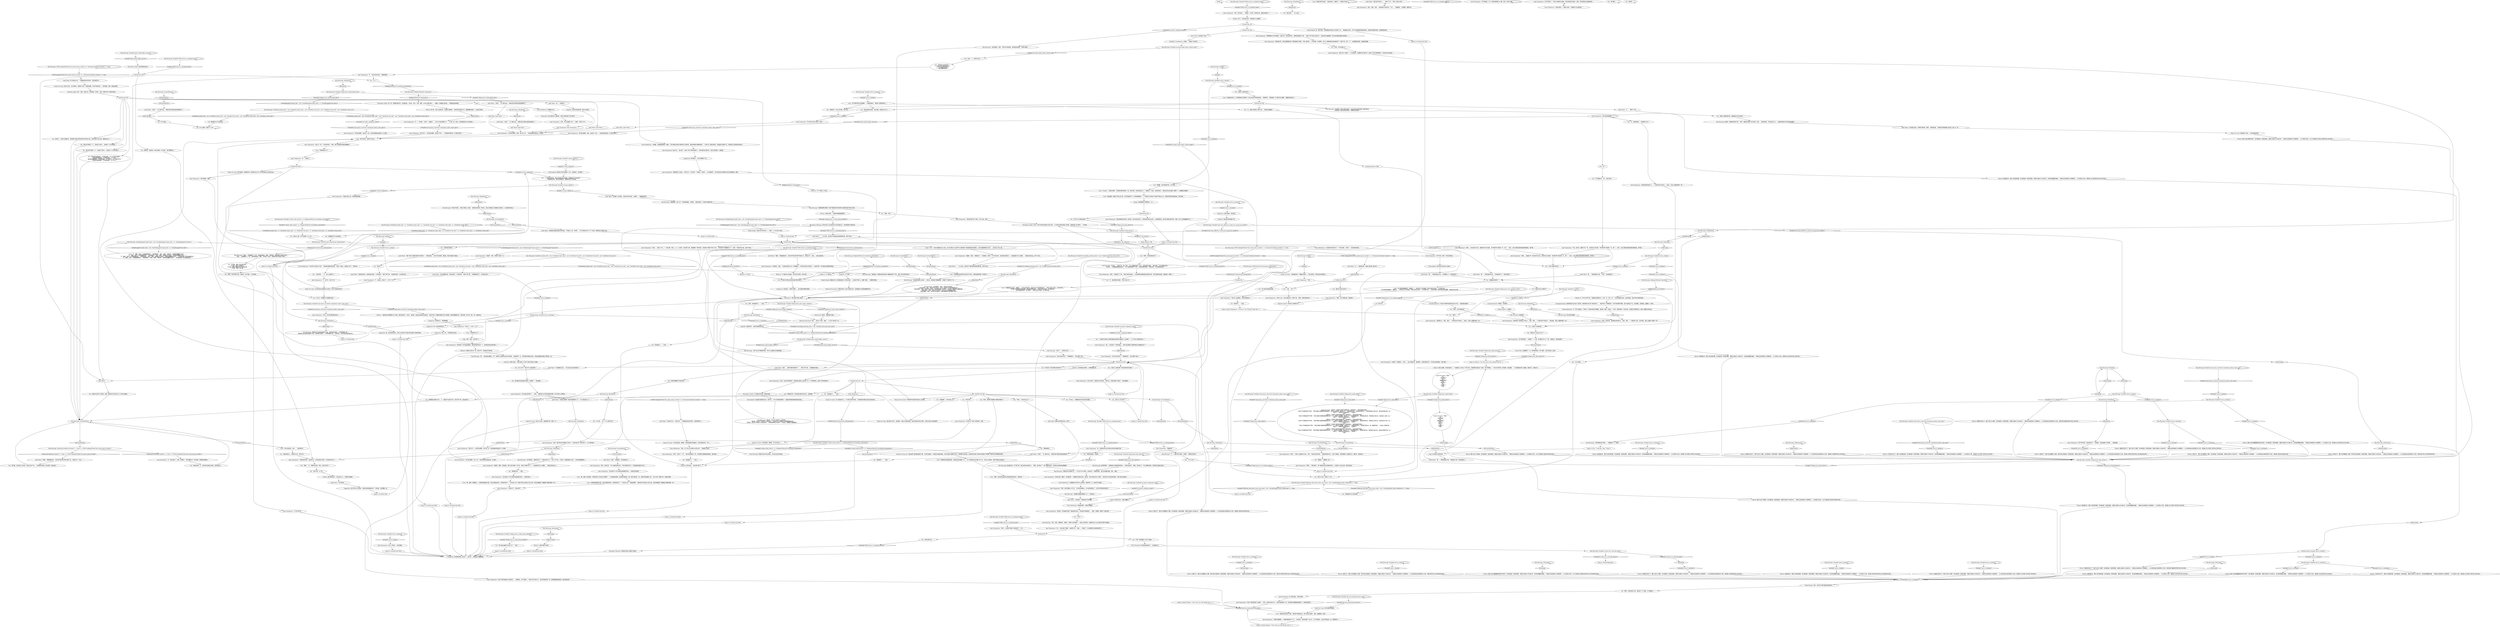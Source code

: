 # VILLAGE / POSSE 3
# the end where you ask your final questions.
# ==================================================
digraph G {
	  0 [label="START"];
	  1 [label="input"];
	  2 [label="You: “我不能。没有这份工作的话，我没办法活下去……你他妈的去死吧！我也该死！我会走的。”"];
	  3 [label="Trant Heidelstam: 他慢慢点点头。"];
	  4 [label="Kim Kitsuragi: IsKimHere()"];
	  5 [label="IsKimHere()", shape=diamond];
	  6 [label="!(IsKimHere())", shape=diamond];
	  7 [label="Esprit de Corps: 还有41分局，台灯的微光，咖啡杯叮当声，香烟的烟雾，铃铃作响的电话……你的青春。还有一条回去的路。"];
	  8 [label="Esprit de Corps: 你没有喝酒，她想到。所以也许这次……"];
	  9 [label="You: “什么？”"];
	  10 [label="You: “不可能。我是个天生的哲学家。”\n“不可能。我是个摇滚歌手。”\n“不可能。我是个精通古代艺术的启示者。”\n“不可能。我是个苦行僧。”"];
	  11 [label="Kim Kitsuragi: CheckItem(\"jacket_faln\")  or  CheckItem(\"pants_faln\")  or  CheckItem(\"hat_faln\")  or  CheckItem(\"shirt_faln\")  or  CheckItem(\"shoes_faln\")"];
	  12 [label="CheckItem(\"jacket_faln\")  or  CheckItem(\"pants_faln\")  or  CheckItem(\"hat_faln\")  or  CheckItem(\"shirt_faln\")  or  CheckItem(\"shoes_faln\")", shape=diamond];
	  13 [label="!(CheckItem(\"jacket_faln\")  or  CheckItem(\"pants_faln\")  or  CheckItem(\"hat_faln\")  or  CheckItem(\"shirt_faln\")  or  CheckItem(\"shoes_faln\"))", shape=diamond];
	  14 [label="Kim Kitsuragi: “还有你那些，咳咳，*保守的*社会观点……”\n“还有你那些，咳咳，*保守的*社会观点。你为什么能做出360度回旋踢的动作……”\n“还有你那些，咳咳，*保守的*社会观点。你在教堂地板上的动作——老实说，那就是在*跳健美操*……”\n“还有你那些，咳咳，*保守的*社会观点。你对*复古*风格舞曲的热爱……”\n“还有你那些，咳咳，*保守的*社会观点。还有你跟坤诺之间的很多*互动*……”"];
	  15 [label="Kim Kitsuragi: “中学。哈里！你跟坤诺，安德烈，阿西尔之间的相处——冰面上的所有事。这就是你为什么这么像*失足青年*的原因。”"];
	  16 [label="Jean Vicquemare: “是吧……或者是7年？你的状态不太好。这是年纪大的问题。*老*两年等于普通的一年。那个——而且，朵拉·英格伦德真的跟你闹得很凶。很严重。”"];
	  17 [label="You: “能跟我讲讲她吗？”"];
	  18 [label="Jean Vicquemare: “我想她是在艺术学院教书，就在河东。很东边的地方。很难说到底哪个在前——是那个资产阶级小妞先走了，还是你先开始酗酒的？有点鸡生蛋还是蛋生鸡的感觉……”"];
	  19 [label="You: “等等，朵拉·英格伦德？”"];
	  20 [label="Kim Kitsuragi: Variable[\"village.posse_41st_concept_iconic\"]"];
	  21 [label="Variable[\"village.posse_41st_concept_iconic\"]", shape=diamond];
	  22 [label="!(Variable[\"village.posse_41st_concept_iconic\"])", shape=diamond];
	  23 [label="Kim Kitsuragi: IsNight()"];
	  24 [label="IsNight()", shape=diamond];
	  25 [label="!(IsNight())", shape=diamond];
	  26 [label="Kim Kitsuragi: “不——祝愿*你的*报告一切顺利，”警督亲切地笑了。"];
	  27 [label="Kim Kitsuragi: Variable[\"tc.lenas_address\"]"];
	  28 [label="Variable[\"tc.lenas_address\"]", shape=diamond];
	  29 [label="!(Variable[\"tc.lenas_address\"])", shape=diamond];
	  30 [label="You: “是啊……不。你要待在这里，坤诺。你还太年轻了。”"];
	  31 [label="Jump to: [You: \"\"Good bye, then.\" (End.)\"]"];
	  32 [label="Rhetoric: 他是*真的*在考虑。"];
	  33 [label="Kim Kitsuragi: IsMorning()"];
	  34 [label="IsMorning()", shape=diamond];
	  35 [label="!(IsMorning())", shape=diamond];
	  36 [label="Shivers: 夜空之下，整片大区域都陷入沉睡：雪中的旧木屋组成一张黑色棋盘，里面生活着80,000条生命。一眼望去全是容易失火的建筑物——从大街到高速公路顶部的41分局，再到在地平线上闪闪发亮的布吉街……"];
	  37 [label="Kim Kitsuragi: IsMorning()"];
	  38 [label="IsMorning()", shape=diamond];
	  39 [label="!(IsMorning())", shape=diamond];
	  40 [label="Kim Kitsuragi: Variable[\"village.posse_esprit_final\"]"];
	  41 [label="Variable[\"village.posse_esprit_final\"]", shape=diamond];
	  42 [label="!(Variable[\"village.posse_esprit_final\"])", shape=diamond];
	  43 [label="Jean Vicquemare: “你不能当警察。你才12岁。而且你每隔四秒就会说一句‘混球’。”"];
	  44 [label="Kim Kitsuragi: IsCunoInParty()"];
	  45 [label="IsCunoInParty()", shape=diamond];
	  46 [label="!(IsCunoInParty())", shape=diamond];
	  47 [label="Kim Kitsuragi: Variable[\"gates.mhead_fight_success\"]"];
	  48 [label="Variable[\"gates.mhead_fight_success\"]", shape=diamond];
	  49 [label="!(Variable[\"gates.mhead_fight_success\"])", shape=diamond];
	  50 [label="You: “你*真的*打算在这种时刻维护男性特权吗！？！”"];
	  51 [label="Inland Empire: 跟瑞瓦肖24小时录像店前的十字路口相比——这根本不算什么。跟那个相比，一切都是可能的。"];
	  52 [label="Kim Kitsuragi: IsHighestPolitical(\"revacholian_nationhood\")"];
	  53 [label="IsHighestPolitical(\"revacholian_nationhood\")", shape=diamond];
	  54 [label="!(IsHighestPolitical(\"revacholian_nationhood\"))", shape=diamond];
	  55 [label="Kim Kitsuragi: Variable[\"TASK.return_to_mainland_done\"]"];
	  56 [label="Variable[\"TASK.return_to_mainland_done\"]", shape=diamond];
	  57 [label="!(Variable[\"TASK.return_to_mainland_done\"])", shape=diamond];
	  58 [label="Judit Minot: “在你当警察之前，你是科戎的一个体育老师。”她四下看了看。“外面越来越冷了。也许我们应该……”"];
	  59 [label="You: “我收集的FALN运动套装……”"];
	  60 [label="Cuno: “你蹩脚的音乐品味。就像是——40年代的喜好吧。就连你*站立*和伸展的姿势……坤诺之前见过这些。在*体育*课上。”\n“你对那个吉皮特使出的回旋踢，体操运动员的风格……坤诺之前见过这些。在*体育*课上。”\n“还有你的跳跃动作，爬上屋顶……坤诺之前见过这些。在*体育*课上。”"];
	  61 [label="You: “她是叫朵拉·杜博阿吗？”"];
	  62 [label="You: “不是？因为嫌疑人似乎以为我是……”"];
	  63 [label="You: “真的吗？”"];
	  64 [label="Conceptualization: 不过他们*的确*是该死的标志性人物——托森和麦克莱恩！"];
	  65 [label="You: “我猜是一个偶像双人组？”"];
	  66 [label="Judit Minot: “加姆洛克是瑞瓦肖最大的贫民区。严格意义上讲，是市郊……不过它被划分成了*11*个区域。加姆洛克只有我们分局。”"];
	  67 [label="Cuno: “坤诺喜欢这种狗屁玩意。加姆洛克真的跟屎一样——马丁内斯他妈的白的跟个球一样。大海什么的狗屁。这里不是真正的贫民区。”"];
	  68 [label="Kim Kitsuragi: Variable[\"village.posse_4_esprit_price_gottlieb\"]"];
	  69 [label="Variable[\"village.posse_4_esprit_price_gottlieb\"]", shape=diamond];
	  70 [label="!(Variable[\"village.posse_4_esprit_price_gottlieb\"])", shape=diamond];
	  71 [label="Kim Kitsuragi: Variable[\"village.posse_kim_shivers\"]"];
	  72 [label="Variable[\"village.posse_kim_shivers\"]", shape=diamond];
	  73 [label="!(Variable[\"village.posse_kim_shivers\"])", shape=diamond];
	  74 [label="Kim Kitsuragi: “跟普赖斯警长聊聊？还是不要用我的灾难性预言去触怒*两位*警长比较好。”"];
	  75 [label="Esprit de Corps: 能不能适应？我够疯狂吗？能承受住压力吗？他不知道该怎么说完这句话。"];
	  76 [label="You: “但我什么都没承诺过。”"];
	  77 [label="Shivers: 夜空之下，整片大区域都陷入沉睡：雨中的旧木屋组成一张黑色棋盘，里面生活着80,000条生命。一眼望去全是容易失火的建筑物——从大街到高速公路顶部的41分局，再到在大雨滂沱的地平线上闪闪发亮的布吉街……"];
	  78 [label="Shivers: 紫色晨光中，整片大区逐渐苏醒：旧木屋组成一张黑色棋盘，里面生活着80,000条生命，还有层层叠叠的烟囱。一眼望去全是容易失火的建筑物——从大街到41分局，再到嵌入在发光地平线上的布吉街……"];
	  79 [label="Kim Kitsuragi: Variable[\"auto.is_snowing\"]"];
	  80 [label="Variable[\"auto.is_snowing\"]", shape=diamond];
	  81 [label="!(Variable[\"auto.is_snowing\"])", shape=diamond];
	  82 [label="Jean Vicquemare: “所以我*必须*这么做吗。茱蒂？”"];
	  83 [label="Kim Kitsuragi: Variable[\"auto.is_snowing\"]"];
	  84 [label="Variable[\"auto.is_snowing\"]", shape=diamond];
	  85 [label="!(Variable[\"auto.is_snowing\"])", shape=diamond];
	  86 [label="Kim Kitsuragi: IsEvening()"];
	  87 [label="IsEvening()", shape=diamond];
	  88 [label="!(IsEvening())", shape=diamond];
	  89 [label="Inland Empire: 他担心的不是本地人——而是一个11岁大的小女孩。"];
	  90 [label="You: FALN装备……"];
	  91 [label="You: “我准备好了。”（总结。）"];
	  92 [label="Jump to: [Inland Empire: \"Now! Now you will *finally* get to...\"]"];
	  93 [label="Jean Vicquemare: Jean Vicquemare: \"...\""];
	  94 [label="Trant Heidelstam: “这很难。这是最难戒掉的一种瘾。*只有*重度合成阿片类药物与它相匹敌。就连吗啡都比酒精容易戒——从统计学上看是这样的。他戒掉的可能性不大。特别是对于他这把年纪来说。”"];
	  95 [label="You: “我的生活已经了无希望。我唯一能胜任的只有这份工作。我*会*戒掉的。”"];
	  96 [label="Trant Heidelstam: “……”"];
	  97 [label="You: “那好吧。去他妈的。我在这里有一间小棚户。我不需要你们。”"];
	  98 [label="You: “特种部队的体育老师？”\n“一个游击队战士兼体育老师？”\n“一个企业家兼体育老师？”\n“一个骑士兼体育老师？”"];
	  99 [label="Kim Kitsuragi: IsKimHere()"];
	  100 [label="IsKimHere()", shape=diamond];
	  101 [label="!(IsKimHere())", shape=diamond];
	  102 [label="Judit Minot: “是的……外面*的确*越来越冷了……”她四下看了看——看着破败的渔村。"];
	  103 [label="You: “好吧。现在我明白了。”（总结。）"];
	  104 [label="You: “这是什么时候的事？”"];
	  105 [label="Kim Kitsuragi: Variable[\"tc.welkin\"]"];
	  106 [label="Variable[\"tc.welkin\"]", shape=diamond];
	  107 [label="!(Variable[\"tc.welkin\"])", shape=diamond];
	  108 [label="Jean Vicquemare: “差不多吧。她有一半的瓦萨血统。”"];
	  109 [label="Suggestion: 他可不是什么失败者。尽管他也愿意被看作是一个失败者。这样更酷一些。"];
	  110 [label="Jean Vicquemare: “好吧。我们的警局人手不足，工作却多得堆成山，所以我们要回去了。这已经不再是你的问题了。”"];
	  111 [label="You: “出什么事了？我们为什么要去那里？”"];
	  112 [label="Perception (Hearing): 你现在还在工会总部的听力所及范围之内，你的等级是不会提升的。"];
	  113 [label="Jump to: [Untitled hub]"];
	  114 [label="Untitled hub (06)"];
	  115 [label="Jean Vicquemare: “你……承诺过？”"];
	  116 [label="Jean Vicquemare: “你必须到*15*岁才能参加初级警员项目——你甚至还没到呢。”"];
	  117 [label="Kim Kitsuragi: IsNight()"];
	  118 [label="IsNight()", shape=diamond];
	  119 [label="!(IsNight())", shape=diamond];
	  120 [label="Kim Kitsuragi: IsAfternoon()"];
	  121 [label="IsAfternoon()", shape=diamond];
	  122 [label="!(IsAfternoon())", shape=diamond];
	  123 [label="Kim Kitsuragi: Variable[\"auto.is_raining\"]"];
	  124 [label="Variable[\"auto.is_raining\"]", shape=diamond];
	  125 [label="!(Variable[\"auto.is_raining\"])", shape=diamond];
	  126 [label="Judit Minot: “看……”她转身面向大海。“很快就会下雨。是时候回家了。”"];
	  127 [label="Volition: 我告诉过你，没那么糟糕的。"];
	  128 [label="Conceptualization: 当然。"];
	  129 [label="Kim Kitsuragi: Variable[\"coast.posse_corrected_vicquemare_about_cunos_age\"]"];
	  130 [label="Variable[\"coast.posse_corrected_vicquemare_about_cunos_age\"]", shape=diamond];
	  131 [label="!(Variable[\"coast.posse_corrected_vicquemare_about_cunos_age\"])", shape=diamond];
	  132 [label="Kim Kitsuragi: Variable[\"ice.andre_composure_done\"]"];
	  133 [label="Variable[\"ice.andre_composure_done\"]", shape=diamond];
	  134 [label="!(Variable[\"ice.andre_composure_done\"])", shape=diamond];
	  135 [label="You: 为什么我能一天跑*5个小时*……"];
	  136 [label="Kim Kitsuragi: IsTHCPresent(\"homosexual_underground\")"];
	  137 [label="IsTHCPresent(\"homosexual_underground\")", shape=diamond];
	  138 [label="!(IsTHCPresent(\"homosexual_underground\"))", shape=diamond];
	  139 [label="Rhetoric: 这场闹剧必须结束。大家都能看出来。"];
	  140 [label="You: “一击即溃·迈克是公开赛的基础运动理念中最激动人心的重现！一个5,000比1级别的局外人！”"];
	  141 [label="Kim Kitsuragi: “你在教堂地板上的动作——老实说，那就是在*跳健美操*。你使用了*涂鸦*这个词……”"];
	  142 [label="Jump to: [Untitled hub (06)]"];
	  143 [label="Kim Kitsuragi: IsCunoInParty()"];
	  144 [label="IsCunoInParty()", shape=diamond];
	  145 [label="!(IsCunoInParty())", shape=diamond];
	  146 [label="Cuno: “不，猪猡，这样*一切*都能解释通了。”男孩看着你。“跑步。跳跃。*掷铅球*。你那把乱糟糟的大胡子……”\n“不，猪猡，这样*一切*都能解释通了。”男孩看着你。“跑步。跳跃。你胳膊上的*肌肉*。你那把乱糟糟的大胡子……”\n“不，猪猡，这样*一切*都能解释通了。”男孩看着你。“跑步。跳跃。你胳膊上的*肌肉*。你那把乱糟糟的大胡子……坤诺喜欢那个疯狂的面部动作。”\n“不，猪猡，这样*一切*都能解释通了。”男孩看着你。“跑步。跳跃。*掷铅球*。你那把乱糟糟的大胡子……坤诺喜欢那个疯狂的面部动作。”"];
	  147 [label="You: “FALN装备……”"];
	  148 [label="Judit Minot: “看……”她转身面向大海。“太阳要落山了。是时候回家了。”"];
	  149 [label="Jump to: [Untitled hub (04)]"];
	  150 [label="Jump to: [Untitled hub]"];
	  151 [label="Kim Kitsuragi: IsKimHere()"];
	  152 [label="IsKimHere()", shape=diamond];
	  153 [label="!(IsKimHere())", shape=diamond];
	  154 [label="Jean Vicquemare: “再次感谢你，警督。”"];
	  155 [label="Rhetoric: 这确实让他大吃一惊。倒也不坏。但他有些不知所措。"];
	  156 [label="Kim Kitsuragi: 突然间，警督变得非常严肃。“好吧，我要先处理好GRIH的事。但是……我的意思是，不管会发生什么——加姆洛克都*会*比港口更加重要。”"];
	  157 [label="Judit Minot: 她难过地听着你说话。起风了。"];
	  158 [label="Cuno: “你他妈在想什么？当然是跟你们这帮家伙一起让执法部门摇滚起来啊——警探坤诺。”他咀嚼着一片幻想中的口香糖。“就像你承诺过的。”"];
	  159 [label="Cuno: “我们刚刚一起经历了那么多之后，你打算*撒谎*吗？让坤诺再提醒你一下：坤诺说可以把你这个死瘸子带到岛上去，如果你带坤诺去加姆洛克。船夫坤诺。”"];
	  160 [label="Jean Vicquemare: “你多大了？10岁？11岁？”"];
	  161 [label="Trant Heidelstam: “也许你可以带走这个孩子，”特别顾问看着男孩说道。“提前一年登记，就说他14岁了。*如果*他……”"];
	  162 [label="Shivers: 夜空之下，整片大区域都陷入沉睡：雨中的旧木屋组成一张黑色棋盘，里面生活着80,000条生命。一眼望去全是容易失火的建筑物——从大街到高速公路顶部的41分局，再到在大雨滂沱的地平线上闪闪发亮的布吉街……"];
	  163 [label="Shivers: 整片大区人声鼎沸：旧木屋组成一张黑色棋盘，里面生活着80,000条生命。一眼望去全是容易失火的建筑物——从主路到大科戎，从41分局到嵌入遥远地平线的布吉街……"];
	  164 [label="Kim Kitsuragi: IsKimHere()"];
	  165 [label="IsKimHere()", shape=diamond];
	  166 [label="!(IsKimHere())", shape=diamond];
	  167 [label="Endurance: 自从你那天早上醒来后，你脸上那种浮肿*已经*减轻了……"];
	  168 [label="Jean Vicquemare: “你这个喜欢指使别人的混账……好吧。这里实在是太冷了，我们的車就停在广场。而且罪犯也需要被拘留起来——我们赶紧走吧。”"];
	  169 [label="Perception (Hearing): 車钥匙在他的口袋里叮当直响。"];
	  170 [label="Jean Vicquemare: “呃——现在你是个警察，”他停顿下来，“或者……不再是了，所以我猜你又变成体育老师了。”"];
	  171 [label="Empathy: 看他的样子，是强行憋着没笑出来。"];
	  172 [label="Kim Kitsuragi: “我就知道。我就知道没有普通人能像那样跑个不停。他是个真正的体育老师。”"];
	  173 [label="You: “我为什么能一天跑*6个小时*……”"];
	  174 [label="Untitled hub (04)"];
	  175 [label="You: “好吧。6年也没那么久。”"];
	  176 [label="Rhetoric: 换句话说——他已经听*够*了。"];
	  177 [label="Judit Minot: “很好。”她看着你，然后是维克玛……"];
	  178 [label="Kim Kitsuragi: Variable[\"TASK.return_to_mainland_done\"]"];
	  179 [label="Variable[\"TASK.return_to_mainland_done\"]", shape=diamond];
	  180 [label="!(Variable[\"TASK.return_to_mainland_done\"])", shape=diamond];
	  181 [label="Jump to: [Untitled hub]"];
	  182 [label="Kim Kitsuragi: “应该把这个消息立即告诉他们。送去好消息对你来说是个很好的转变。”\n“应该把这个消息立即告诉他们。尽管我们没有相片……”"];
	  183 [label="You: （压低声音。）“让，他什么都没有了。”"];
	  184 [label="Cuno: “我保证我不会说的。”他拼命摇头，脸都红了。“我再也不会说了。”"];
	  185 [label="Kim Kitsuragi: Variable[\"apt.cuno_homework_orb_seen\"]"];
	  186 [label="Variable[\"apt.cuno_homework_orb_seen\"]", shape=diamond];
	  187 [label="!(Variable[\"apt.cuno_homework_orb_seen\"])", shape=diamond];
	  188 [label="Inland Empire: 现在！现在你*总算*是能知道你是谁了！"];
	  189 [label="Shivers: 紫色晨光中，整片大区逐渐苏醒：旧木屋组成一张黑色棋盘，里面生活着80,000条生命，还有层层叠叠的烟囱。一眼望去全是容易失火的建筑物——从大街到41分局，再到嵌入在发光地平线上的布吉街……"];
	  190 [label="Kim Kitsuragi: Variable[\"auto.is_raining\"]"];
	  191 [label="Variable[\"auto.is_raining\"]", shape=diamond];
	  192 [label="!(Variable[\"auto.is_raining\"])", shape=diamond];
	  193 [label="Jean Vicquemare: “我不在乎——他不能当警察。他只有12岁。而且每隔四秒就会说一句‘混球’。”"];
	  194 [label="Kim Kitsuragi: IsCunoInParty()"];
	  195 [label="IsCunoInParty()", shape=diamond];
	  196 [label="!(IsCunoInParty())", shape=diamond];
	  197 [label="Composure: 你在教堂地板上的动作——老实说——那就是在*跳健美操*。"];
	  198 [label="Untitled hub (06)"];
	  199 [label="You: “等等。在你们离开之前，我还有*一些*问题。关于我是谁……”"];
	  200 [label="Judit Minot: “你没跟我们说过——你只说以前当过体育老师。”"];
	  201 [label="You: “那我为什么会加入RCM？”"];
	  202 [label="Jean Vicquemare: “天啦，我不知道……”他想到。“6年前？在我来之前，她就已经离开了。”"];
	  203 [label="Cuno: “什么？！婊子们都很向往41分局。你以为坤诺为什么要*参与*这种破事？都说那里他妈的很暴力。你们的普赖斯警长干掉了……差不多几千号人吧。”"];
	  204 [label="You: “我们最近有没有碰巧突袭过一座教堂？”（指向教堂。）"];
	  205 [label="Jean Vicquemare: “我们的*敌人*藏在*一座*教堂里——根据我们得到的消息。就这些。我不会再谈论这个话题了。你的安全许可现在很*低级*。等它升级之后再说。”"];
	  206 [label="Shivers: 远处的交通。一张废弃的报纸随风飘荡。"];
	  207 [label="You: “不，我的意思是*调查*。来41分局工作。”"];
	  208 [label="Jean Vicquemare: “我在加姆洛克也听到一些传闻。自从秋天就开始了。我同意有些事正在发生。大家都很紧张。我听见风扇转动的声音。很快。有什么东西就要砸中它了。”"];
	  209 [label="You: “谁也不是。忘了吧。”"];
	  210 [label="Cuno: “什么鬼？！”他张开双臂。“坤诺被*看到*跟你在一起，就在外面。现在他是自由人了。跟着条子一起混。是该死的线人。我现在完完全全就是个猪猡了——被烟熏过的猪猡。”"];
	  211 [label="Cuno: “我待在这里才是不可能。*他妈的*你能明白吗。我不会死在这里的，混球。我要跟你一起走。”"];
	  212 [label="Judit Minot: “看在老天爷的份上……”她叹了口气。“好吧，就这么办吧。”"];
	  213 [label="Esprit de Corps: 即便是到了现在——你还是他的同事。"];
	  214 [label="Kim Kitsuragi: “听起来确实挺不错的……”他朝她还了一个微笑。"];
	  215 [label="Shivers: 午后的日光之下，整片大区域轰鸣着：旧木屋组成一张黑色棋盘，里面生活着80,000条生命，还有层层叠叠的烟囱。一眼望去全是容易失火的建筑物——从大街到41分局，再到嵌入在大雪纷飞地平线上的布吉街……"];
	  216 [label="Kim Kitsuragi: Variable[\"auto.is_snowing\"]"];
	  217 [label="Variable[\"auto.is_snowing\"]", shape=diamond];
	  218 [label="!(Variable[\"auto.is_snowing\"])", shape=diamond];
	  219 [label="Kim Kitsuragi: Variable[\"village.posse_final_shivers\"]"];
	  220 [label="Variable[\"village.posse_final_shivers\"]", shape=diamond];
	  221 [label="!(Variable[\"village.posse_final_shivers\"])", shape=diamond];
	  222 [label="Kim Kitsuragi: CheckEquipped(\"jacket_faln\")  and  (CheckEquipped(\"pants_faln\")  or  CheckEquipped(\"hat_faln\"))"];
	  223 [label="CheckEquipped(\"jacket_faln\")  and  (CheckEquipped(\"pants_faln\")  or  CheckEquipped(\"hat_faln\"))", shape=diamond];
	  224 [label="!(CheckEquipped(\"jacket_faln\")  and  (CheckEquipped(\"pants_faln\")  or  CheckEquipped(\"hat_faln\")))", shape=diamond];
	  225 [label="Judit Minot: “太棒了，”女人看向北边。“那我们能不能现在就回加姆洛克？”"];
	  226 [label="Kim Kitsuragi: IsKimHere()"];
	  227 [label="IsKimHere()", shape=diamond];
	  228 [label="!(IsKimHere())", shape=diamond];
	  229 [label="Judit Minot: Judit Minot: \"...\""];
	  230 [label="Judit Minot: Judit Minot: \"...\""];
	  231 [label="You: “我会成功的，让。我向老天和瑞瓦肖发誓，我会成功的。”"];
	  232 [label="Judit Minot: “……”"];
	  233 [label="You: “那样的确解释了很多问题。”"];
	  234 [label="Jump to: [Untitled hub (03)]"];
	  235 [label="Cuno: “你之前的那条蠢裤子。就像这个……还有复古什么的狗屁。坤诺之前见过这些——在*体育*课上……”\n“你之前的那条蠢裤子。就像这个……还有复古什么的狗屁。坤诺之前见过这些——在*体育*课上……还有你对那个吉皮特使出的回旋踢，体操运动员的风格……”"];
	  236 [label="Jean Vicquemare: “是不是觉得很难受？”"];
	  237 [label="You: “猜到了。”"];
	  238 [label="Jean Vicquemare: “我也是。你*悲痛地*放弃了*最亲爱的朵拉*，而且真的*闹得很凶*……我想，好像是一周两次？就会出现。”"];
	  239 [label="Jump to: [Untitled hub (06)]"];
	  240 [label="Jean Vicquemare: “不是。”"];
	  241 [label="Jump to: [Untitled hub (06)]"];
	  242 [label="Jean Vicquemare: “好吧——不是什么血腥杀手分局，只是一个改造过的旧丝绸厂，里面有绿色的台灯，还有个咖啡角。很多很棒的人在那里工作。很努力。每天如此。”"];
	  243 [label="Cuno: “是啊，而且这狗屁玩意在8频道他妈的很出名。坤诺听过。”"];
	  244 [label="Jean Vicquemare: “谢谢你，坤诺。你照亮了我的一天。”"];
	  245 [label="You: “何不在41分局做这些呢？”"];
	  246 [label="You: “一个神秘动物学家。她住在加姆洛克的圣堂路。她跟我说过竹节虫的事。”\n“一个神秘动物学家。她住在加姆洛克。她跟我说过竹节虫的事。”"];
	  247 [label="Untitled hub (05)"];
	  248 [label="Esprit de Corps: 也许你和这位初级警员之间有过一些*不言而喻*的协议？"];
	  249 [label="Cuno: “坤诺他妈的19了。”"];
	  250 [label="Cuno: “你不用把*他们*变成警察——只要坤诺就行。坤诺是个值得培养的人。”"];
	  251 [label="Shivers: 整片大区在落雨中低吟：旧木屋组成一张黑色棋盘，里面生活着80,000条生命。一眼望去全是容易失火的建筑物——从大街到大科戎，从41分局到嵌入在滂沱大雨地平线上的布吉街……"];
	  252 [label="Shivers: 一场灰色的大雨降落在马丁内斯。城市浸染其中，冷冰冰，湿淋淋。海浪拍打着混凝土破碎机。无家可归的人们蜷缩在栅栏后的火堆周围。就在那堆棚屋之间，是你的家。留下来。喝上一杯。直到永远。"];
	  253 [label="Jean Vicquemare: “不，他没有。他多大了，10岁？11岁？”"];
	  254 [label="Kim Kitsuragi: Variable[\"TASK.return_to_mainland_done\"]"];
	  255 [label="Variable[\"TASK.return_to_mainland_done\"]", shape=diamond];
	  256 [label="!(Variable[\"TASK.return_to_mainland_done\"])", shape=diamond];
	  257 [label="Perception (Sight): 她在回避你的目光。"];
	  258 [label="Physical Instrument: 尽管你没有什么持久的锻炼习惯，还是能做出360度回旋踢的动作。"];
	  259 [label="Perception (Sight): 想一想！你能够*察觉*到。在加姆洛克。布吉街。科戎。王国。煤城。在8/81高速公路上——当最后一场雪融化的时候，一切都将由你来筛选。"];
	  260 [label="Kim Kitsuragi: IsHighestPolitical(\"moralist\")"];
	  261 [label="IsHighestPolitical(\"moralist\")", shape=diamond];
	  262 [label="!(IsHighestPolitical(\"moralist\"))", shape=diamond];
	  263 [label="You: “我准备好了。”（总结。）"];
	  264 [label="You: “我会回到岛上，在那里*生活*。我不在乎。”"];
	  265 [label="Judit Minot: “警探。”她看着维克玛。“我只是不想这场*审判*继续下去。外面太冷了，而且……我们还是走吧。”"];
	  266 [label="Kim Kitsuragi: Variable[\"tc.down_with_racism\"]  or  IsHighestPolitical(\"revacholian_nationhood\")"];
	  267 [label="Variable[\"tc.down_with_racism\"]  or  IsHighestPolitical(\"revacholian_nationhood\")", shape=diamond];
	  268 [label="!(Variable[\"tc.down_with_racism\"]  or  IsHighestPolitical(\"revacholian_nationhood\"))", shape=diamond];
	  269 [label="Jump to: [Untitled hub (03)]"];
	  270 [label="Jean Vicquemare: “这不是秘密。有个小妞把你搅得乱七八糟。而且，你是个酒鬼。”"];
	  271 [label="Pain Threshold: 你也真的随波逐流了。让伤害最大化。"];
	  272 [label="Jean Vicquemare: “你太不稳定了，不适合为黑帮老大做事。你有自我毁灭的倾向，哈里。没有黑帮老大会接收你的。”"];
	  273 [label="Logic: 他可能会立即变卦的。"];
	  274 [label="You: “那就再见吧。”（总结。）"];
	  275 [label="Judit Minot: “……马上回去。我们留下托森和麦克莱恩管理C翼。这样不太好。”"];
	  276 [label="Judit Minot: “这不是真的……”"];
	  277 [label="Jump to: [Untitled hub (06)]"];
	  278 [label="You: “祝愿你的报告一切顺利。”"];
	  279 [label="Judit Minot: “让……”她停了下来。"];
	  280 [label="You: “很抱歉。我们真的做不到。这不可能。”"];
	  281 [label="Kim Kitsuragi: Variable[\"auto.is_snowing\"]"];
	  282 [label="Variable[\"auto.is_snowing\"]", shape=diamond];
	  283 [label="!(Variable[\"auto.is_snowing\"])", shape=diamond];
	  284 [label="Shivers: 黄昏的天空之下，整片大区灯火通明：旧木屋组成一张黑色棋盘，里面生活着80,000条生命。一眼望去全是容易失火的建筑物——从大街到高速公路顶部的41分局，再到嵌入在黑暗地平线上的布吉街……"];
	  285 [label="Kim Kitsuragi: Variable[\"auto.is_raining\"]"];
	  286 [label="Variable[\"auto.is_raining\"]", shape=diamond];
	  287 [label="!(Variable[\"auto.is_raining\"])", shape=diamond];
	  288 [label="Jean Vicquemare: “他不能当警察。哈里。他只有12岁。一而且每隔四秒就会说一句‘混球’。”"];
	  289 [label="Jump to: [PosseEndgame()]"];
	  290 [label="Untitled hub (02)"];
	  291 [label="Judit Minot: “太棒了，”女人看向北边。“那我们能不能现在就回加姆洛克？”"];
	  292 [label="Kim Kitsuragi: Variable[\"TASK.return_to_mainland_done\"]"];
	  293 [label="Variable[\"TASK.return_to_mainland_done\"]", shape=diamond];
	  294 [label="!(Variable[\"TASK.return_to_mainland_done\"])", shape=diamond];
	  295 [label="Judit Minot: “他……这是真的。”"];
	  296 [label="You: “我需要成为最伟大的人，让。我就是*为此而生*的。我*会*停下来。我会变好的。”"];
	  297 [label="You: “41分局……是一个什么样的分局？”"];
	  298 [label="Kim Kitsuragi: IsCunoInParty()"];
	  299 [label="IsCunoInParty()", shape=diamond];
	  300 [label="!(IsCunoInParty())", shape=diamond];
	  301 [label="Inland Empire: 你，每天早晨，从远航路走到学校去上体育课。她——穿着春装去学院。空气中充满香烟和树莓的味道，还有难以置信的希望。充满希望的海洋。"];
	  302 [label="You: “*6*年？”"];
	  303 [label="Trant Heidelstam: 特别顾问瞥了一眼自己的腕表。"];
	  304 [label="Jump to: [Untitled hub (06)]"];
	  305 [label="Trant Heidelstam: “还有很多外援也参与了。不仅仅是我。”他笑了。“还有其他失败者。”"];
	  306 [label="You: “所以我在血腥杀手分局工作？”（总结。）"];
	  307 [label="Esprit de Corps: 他们说到了变化。这座城市。街道上的紧张氛围。他们说的是四月的大事件，还有五月街上的流血事件。"];
	  308 [label="Kim Kitsuragi: “呃——首先我会回警局，写下一篇所有人都前所未见的详尽报告。必须要写好一点，把所有细节都包含进去。然后我会跟我们警长严肃地谈一谈。”"];
	  309 [label="Jean Vicquemare: “受宠若惊？你可是曷城警督。哪怕是你愿意考虑一下，受宠若惊的应该是*我们*……”"];
	  310 [label="Volition: 我们看到的是一个真正的好心人。你越早开始越好。"];
	  311 [label="Jean Vicquemare: “已经办好了。我们走吧？”"];
	  312 [label="Composure: 他双手颤抖，面色发白。"];
	  313 [label="Shivers: 粉色晨光中，整片大区逐渐苏醒：旧木屋组成一张黑色棋盘，里面生活着80,000条生命，还有层层叠叠的烟囱。一眼望去全是容易失火的建筑物——从大街到41分局，再到嵌入在大雪纷飞地平线上的布吉街……"];
	  314 [label="Kim Kitsuragi: IsNight()"];
	  315 [label="IsNight()", shape=diamond];
	  316 [label="!(IsNight())", shape=diamond];
	  317 [label="Untitled hub"];
	  318 [label="Physical Instrument: 你甚至都不知道同性恋是什么的事实。"];
	  319 [label="Kim Kitsuragi: IsCunoInParty()"];
	  320 [label="IsCunoInParty()", shape=diamond];
	  321 [label="!(IsCunoInParty())", shape=diamond];
	  322 [label="You: “我准备好了。”（总结。）"];
	  323 [label="Judit Minot: Judit Minot: \"...\""];
	  324 [label="Kim Kitsuragi: IsTHCCookingOrFixed(\"the_waste_land_of_reality\") or  SubstanceUsedOnce(\"alcohol\") == false"];
	  325 [label="IsTHCCookingOrFixed(\"the_waste_land_of_reality\") or  SubstanceUsedOnce(\"alcohol\") == false", shape=diamond];
	  326 [label="!(IsTHCCookingOrFixed(\"the_waste_land_of_reality\") or  SubstanceUsedOnce(\"alcohol\") == false)", shape=diamond];
	  327 [label="You: “我们走吧。”（马上出发。）"];
	  328 [label="Kim Kitsuragi: “当然了！一击即溃·迈克！”"];
	  329 [label="Kim Kitsuragi: Variable[\"ice.andre_composure_done\"]"];
	  330 [label="Variable[\"ice.andre_composure_done\"]", shape=diamond];
	  331 [label="!(Variable[\"ice.andre_composure_done\"])", shape=diamond];
	  332 [label="You: “不可能是6年。3年。还是3年吧。”"];
	  333 [label="Jean Vicquemare: “她真的是个很有吸引力的女人，哈里。漂亮。一个漂亮的资产阶级女人，身材苗条，基本上就像*精灵*一样。”"];
	  334 [label="Jean Vicquemare: “我只见过一张相片——不过很显然，你跟她有多*漂亮*这一点建立了真正的精神联系。让你永远也无法复原。”"];
	  335 [label="Jean Vicquemare: “是吧……你的状态不太好。我想是年纪大的问题。*老*两年等于普通的一年。那个——而且，朵拉·英格伦德真的跟你闹得很凶。很严重。”"];
	  336 [label="You: “那C翼是……”"];
	  337 [label="Jean Vicquemare: “天啦……”他叹了口气。“一共有4翼，哈里。A，B，C还有D。我们属于C翼。里面都是一帮失败者，还有每天只等着下班打卡的人。你和我把它*重新概念化*了，变成一个特别行动小组。这是个错误。”"];
	  338 [label="You: “那普赖斯是……”"];
	  339 [label="Kim Kitsuragi: “他是警队里最受尊敬的人之一。你很幸运。”"];
	  340 [label="Esprit de Corps: 一栋低矮的房子，暴露在风雨中——而且没有你。車流在旁边呼啸而过……"];
	  341 [label="Kim Kitsuragi: 他环顾四周——看着街道上越来越深的阴影——然后拉起衣领。“警探，我们阻止了一场小规模的战争。有些事正在瑞瓦肖发生。”"];
	  342 [label="Perception (Sight): 它说：“鉴于B中转站的装卸工罢工事件，YC中转站的紧张局势正在加剧，煤城的重工业代表们……”你念到。"];
	  343 [label="Kim Kitsuragi: “跟普赖斯*一起*工作？”他的嘴角露出一弯微笑。“我受宠若惊，不过我不知道能不能……”"];
	  344 [label="Jean Vicquemare: “好吧。反正我们要把你送回去。”"];
	  345 [label="Jean Vicquemare: “不，他不行。他才12岁。”"];
	  346 [label="Jean Vicquemare: “我认识一百个一无所有的孩子，哈里。我们不能把他们都变成警察吧。”"];
	  347 [label="Composure: 他咬紧牙关，喉咙哽咽着。"];
	  348 [label="Jean Vicquemare: “*如果*你能做到——如果你能戒酒10个月——告诉我们。我还会跟你一起工作。不过不像这样。永远也不要这样。这一切都结束了。”"];
	  349 [label="Kim Kitsuragi: Variable[\"coast.posse_corrected_vicquemare_about_cunos_age\"]"];
	  350 [label="Variable[\"coast.posse_corrected_vicquemare_about_cunos_age\"]", shape=diamond];
	  351 [label="!(Variable[\"coast.posse_corrected_vicquemare_about_cunos_age\"])", shape=diamond];
	  352 [label="Composure: 你的姿态。不断的*伸展*……成为迪斯科明星的愿望。"];
	  353 [label="Kim Kitsuragi: IsKimHere()"];
	  354 [label="IsKimHere()", shape=diamond];
	  355 [label="!(IsKimHere())", shape=diamond];
	  356 [label="Volition: 不。你*可以*停下来。只要趟过地狱就可以。月复一月。年复一年——你将会跟虚无对抗。这是可能的，因为*时间*充满可能性。"];
	  357 [label="Rhetoric: 为了瑞瓦肖公民武装。灰色天空中的那一朵勿忘我。"];
	  358 [label="Esprit de Corps: 远远不止这些。他就是做不到。最后一次……"];
	  359 [label="Kim Kitsuragi: “哈里……这就解释了*一切*。到处跑来跑去。跳跃。*掷铅球*。你那把难以言喻的大胡子……”\n“哈里……这就解释了*一切*。到处跑来跑去。跳跃。*发达的二头肌*。你那把*难以言喻的*大胡子……”"];
	  360 [label="Kim Kitsuragi: “事实是，你似乎不*知道*什么是同性恋……”\n“事实是，你似乎不*知道*什么是同性恋……还有你为什么能做出360度回旋踢的动作！”\n“事实是，你似乎不*知道*什么是同性恋……你在教堂地板上的动作——老实说，那就是在*跳健美操*……”"];
	  361 [label="Kim Kitsuragi: Variable[\"ice.tentflap_greeting_done\"]  and  Variable[\"yard.cuno_intro_hub\"]"];
	  362 [label="Variable[\"ice.tentflap_greeting_done\"]  and  Variable[\"yard.cuno_intro_hub\"]", shape=diamond];
	  363 [label="!(Variable[\"ice.tentflap_greeting_done\"]  and  Variable[\"yard.cuno_intro_hub\"])", shape=diamond];
	  364 [label="Savoir Faire: 还有我这个家伙。"];
	  365 [label="You: “所以我们甚至都没结婚……”"];
	  366 [label="You: “那好吧。”"];
	  367 [label="Judit Minot: “谈话结束？”她抱紧自己寻求温暖。"];
	  368 [label="Esprit de Corps: 在一间旧丝绸厂那弯曲的屋顶下面，它的形状就像一个长着两只烟囱的瓢虫，警长托勒密·普赖斯正坐在一张厚重的木桌后面。住院医师尼克斯·戈特利布给他倒了杯咖啡。警长的办公室里格外安静……"];
	  369 [label="Judit Minot: “托勒密·普赖斯？他是老普赖斯的儿子——RCM的创始人之一。”"];
	  370 [label="Trant Heidelstam: “突袭教堂从来不是什么好新闻。我得声明一点，我当时不在城里……”"];
	  371 [label="Authority: 他是认真的。不能在海岸上讨论RCM和它的敌人的话题。"];
	  372 [label="You: “关于什么的？”"];
	  373 [label="Logic: 该死。是的。还有*那个*。"];
	  374 [label="Jean Vicquemare: “你必须到*15*岁才能参加初级警员项目——但是你没有。”"];
	  375 [label="Jean Vicquemare: “再见，哈里。还有——我知道这不会发生的，不过……”他看着你，心如钢铁，眼神冰冷。"];
	  376 [label="Jean Vicquemare: 又是一声叹息——因为屈服。"];
	  377 [label="Shivers: 紫色晨光中，整片大区逐渐苏醒：旧木屋组成一张黑色棋盘，里面生活着80,000条生命，还有层层叠叠的烟囱。一眼望去全是容易失火的建筑物——从大街到41分局，再到嵌入在大雨滂沱地平线上的布吉街……"];
	  378 [label="Suggestion: 她一定会欣喜若狂的。"];
	  379 [label="Shivers: 夜空之下，整片大区域都陷入沉睡：雪中的旧木屋组成一张黑色棋盘，里面生活着80,000条生命。一眼望去全是容易失火的建筑物——从大街到高速公路顶部的41分局，再到在地平线上闪闪发亮的布吉街……"];
	  380 [label="Shivers: 黄昏的天空之下，整片大区灯火通明：旧木屋组成一张黑色棋盘，里面生活着80,000条生命。一眼望去全是容易失火的建筑物——从大街到高速公路顶部的41分局，再到消失在细雨交织地平线上的布吉街……"];
	  381 [label="Shivers: 整片大区在缓缓飘落的雪花中低吟：旧木屋组成一张黑色棋盘，里面生活着80,000条生命，还有层层叠叠的烟囱。一眼望去全是容易失火的建筑物——从大街到大科戎，从41分局到在大雨滂沱的地平线上闪闪发亮的布吉街……"];
	  382 [label="Kim Kitsuragi: Variable[\"auto.is_raining\"]"];
	  383 [label="Variable[\"auto.is_raining\"]", shape=diamond];
	  384 [label="!(Variable[\"auto.is_raining\"])", shape=diamond];
	  385 [label="Kim Kitsuragi: Variable[\"coast.posse_corrected_vicquemare_about_cunos_age\"]"];
	  386 [label="Variable[\"coast.posse_corrected_vicquemare_about_cunos_age\"]", shape=diamond];
	  387 [label="!(Variable[\"coast.posse_corrected_vicquemare_about_cunos_age\"])", shape=diamond];
	  388 [label="Jean Vicquemare: “就算是有什么昆虫——我不在乎。不过你是一个*酒鬼*。而且你——又开始喝酒了。我不会因为这件事把自己的生活搞得乱七八糟。”"];
	  389 [label="Electrochemistry: 不。你可以搞定的。*代替*它！用安非他命代替酒精。或者是丁内酯！去他的——吗啡！涂鸦清除剂！任何东西。这样能为你争取时间。你唯一需要的只有时间。"];
	  390 [label="Empathy: 为了世界。"];
	  391 [label="Jean Vicquemare: 男人看向西边，有些不耐烦。"];
	  392 [label="You: “曷城警督——现在你怎么办？”"];
	  393 [label="Untitled hub (07)"];
	  394 [label="You: “天啦——*一击即溃·迈克*……”"];
	  395 [label="Jean Vicquemare: “是的，你在科戎*教体育*。我相信应该是这么说的吧？在一个中学教体育。你是个中学体育老师。”"];
	  396 [label="Kim Kitsuragi: “还有你那些，咳咳，*保守的*词语选择。甚至是你的姿势。不停的*伸展*……”"];
	  397 [label="Kim Kitsuragi: Variable[\"village.posse_gym_endur_stamina\"]"];
	  398 [label="Variable[\"village.posse_gym_endur_stamina\"]", shape=diamond];
	  399 [label="!(Variable[\"village.posse_gym_endur_stamina\"])", shape=diamond];
	  400 [label="Kim Kitsuragi: Variable[\"tc.dora_du_is_her_full_name\"]"];
	  401 [label="Variable[\"tc.dora_du_is_her_full_name\"]", shape=diamond];
	  402 [label="!(Variable[\"tc.dora_du_is_her_full_name\"])", shape=diamond];
	  403 [label="You: “她的名字是叫朵拉吗？”"];
	  404 [label="Jean Vicquemare: “朵拉什么的。朵拉·英格伦德？”他想了想。“是啊。你提过她的名字。”"];
	  405 [label="Jean Vicquemare: “不对。是6年。就像*古代*一样。这是年纪大的问题。*老*两年等于普通的一年。那个——而且，朵拉·英格伦德真的跟你闹得很凶。很严重。”"];
	  406 [label="You: “小妞——谁？”"];
	  407 [label="Jean Vicquemare: “是啊。朵拉·英格伦德，我想是的。”"];
	  408 [label="Kim Kitsuragi: “这不是真的。加姆洛克对于一个辖区来说太大了。你们人手不足。不过每个人都很尊敬41分局——你们有普赖斯警长。”"];
	  409 [label="Jean Vicquemare: “所以他还记得*那个*……是的。可能是有针对*某些*教堂的突袭。这可不是什么好新闻。”"];
	  410 [label="Jean Vicquemare: “莉娜是谁？”"];
	  411 [label="Kim Kitsuragi: “她和她丈夫在海岸边搜寻竹节虫。这是他们的发现——在某种程度上是。”\n“她和她丈夫在海岸边搜寻竹节虫。这是他们的发现——在某种程度上是。”他转向你。“我们肯定会找到他们的。”"];
	  412 [label="Jump to: [Untitled hub (06)]"];
	  413 [label="Shivers: 你闭上双眼，听见狗在吠叫。一个孤独的女人坐在工厂窗户旁边，梦想着陨石撞击这个星球。圣杰罗姆路上，一枚方形子弹滑入方形枪膛。旧南城里，一个没有眼睑的男人在微笑。春天来了。到时间了。"];
	  414 [label="Kim Kitsuragi: Variable[\"auto.is_snowing\"]"];
	  415 [label="Variable[\"auto.is_snowing\"]", shape=diamond];
	  416 [label="!(Variable[\"auto.is_snowing\"])", shape=diamond];
	  417 [label="Kim Kitsuragi: Variable[\"auto.is_snowing\"]"];
	  418 [label="Variable[\"auto.is_snowing\"]", shape=diamond];
	  419 [label="!(Variable[\"auto.is_snowing\"])", shape=diamond];
	  420 [label="Kim Kitsuragi: Variable[\"village.posse_final_shivers\"]"];
	  421 [label="Variable[\"village.posse_final_shivers\"]", shape=diamond];
	  422 [label="!(Variable[\"village.posse_final_shivers\"])", shape=diamond];
	  423 [label="Judit Minot: “太棒了，”女人看向北边。“那我们能不能现在就回加姆洛克？”"];
	  424 [label="Kim Kitsuragi: Variable[\"village.posse_esprit_final\"]"];
	  425 [label="Variable[\"village.posse_esprit_final\"]", shape=diamond];
	  426 [label="!(Variable[\"village.posse_esprit_final\"])", shape=diamond];
	  427 [label="Kim Kitsuragi: Variable[\"auto.is_snowing\"]"];
	  428 [label="Variable[\"auto.is_snowing\"]", shape=diamond];
	  429 [label="!(Variable[\"auto.is_snowing\"])", shape=diamond];
	  430 [label="Esprit de Corps: “托森？”
“有。”
“麦克莱恩?”
“有。”
“海德斯塔姆？”
“没有。”
“维克玛？”
“有。”
“杜博阿？”
“当然。”"];
	  431 [label="Kim Kitsuragi: IsCunoInParty()"];
	  432 [label="IsCunoInParty()", shape=diamond];
	  433 [label="!(IsCunoInParty())", shape=diamond];
	  434 [label="Kim Kitsuragi: IsCunoInParty()"];
	  435 [label="IsCunoInParty()", shape=diamond];
	  436 [label="!(IsCunoInParty())", shape=diamond];
	  437 [label="Jump to: [Inland Empire: \"Now! Now you will *finally* get to...\"]"];
	  438 [label="Suggestion: 他们要走了。他们全都离开了你。"];
	  439 [label="Untitled hub (04)"];
	  440 [label="Kim Kitsuragi: IsHighestPolitical(\"communist\")"];
	  441 [label="IsHighestPolitical(\"communist\")", shape=diamond];
	  442 [label="!(IsHighestPolitical(\"communist\"))", shape=diamond];
	  443 [label="Kim Kitsuragi: SubstanceUsedOnce(\"alcohol\") == false  or  IsTHCCookingOrFixed(\"the_waste_land_of_reality\")"];
	  444 [label="SubstanceUsedOnce(\"alcohol\") == false  or  IsTHCCookingOrFixed(\"the_waste_land_of_reality\")", shape=diamond];
	  445 [label="!(SubstanceUsedOnce(\"alcohol\") == false  or  IsTHCCookingOrFixed(\"the_waste_land_of_reality\"))", shape=diamond];
	  446 [label="Judit Minot: 飞快地点点头。“说实在的——只要能结束这场*审判*，我怎样都可以。”"];
	  447 [label="Jean Vicquemare: “不要自哀自怜的。到目前为止，你还没把自己弄死。不过现在差不多了。”"];
	  448 [label="Kim Kitsuragi: IsTHCPresent(\"homosexual_underground\")"];
	  449 [label="IsTHCPresent(\"homosexual_underground\")", shape=diamond];
	  450 [label="!(IsTHCPresent(\"homosexual_underground\"))", shape=diamond];
	  451 [label="Physical Instrument: 还有——我*这个*家伙。就是……关于这个家伙的一切。"];
	  452 [label="Kim Kitsuragi: Variable[\"TASK.buy_faln_pants_from_cuno_done\"]  and  CheckEquipped(\"pants_bellbottom\") == false"];
	  453 [label="Variable[\"TASK.buy_faln_pants_from_cuno_done\"]  and  CheckEquipped(\"pants_bellbottom\") == false", shape=diamond];
	  454 [label="!(Variable[\"TASK.buy_faln_pants_from_cuno_done\"]  and  CheckEquipped(\"pants_bellbottom\") == false)", shape=diamond];
	  455 [label="Kim Kitsuragi: IsKimHere()"];
	  456 [label="IsKimHere()", shape=diamond];
	  457 [label="!(IsKimHere())", shape=diamond];
	  458 [label="Suggestion: 她一定会欣喜若狂的。给某人送去些*好*消息对你来说是个很好的转变。"];
	  459 [label="Cuno: “如果你把我留在这里，他们会把我绞死的。你希望这样吗？一个死去的小孩？”他眯起眼睛。“或者你想让坤诺加入你们分局，解决这摊破事？就像我们*刚刚*做的一样。”"];
	  460 [label="Cuno: “喂，混球！你要明白——如果你把我留在这里，他们会把我绞死的。你希望这样吗？一个死去的小孩？*或者*你想让坤诺加入你们分局，解决这摊破事？就像我们*刚刚*做的一样？”"];
	  461 [label="Shivers: 整片大区人声鼎沸：旧木屋组成一张黑色棋盘，里面生活着80,000条生命。一眼望去全是容易失火的建筑物——从主路到大科戎，从41分局到嵌入遥远地平线的布吉街……"];
	  462 [label="You: “我准备好了。”（总结。）"];
	  463 [label="Kim Kitsuragi: 他对此很有激情。"];
	  464 [label="Judit Minot: “让——我想他没有。我能从他的脸上看出来……”"];
	  465 [label="Jean Vicquemare: “不。”一阵沉默。“当然了，你破案了——你可以*完成*警察工作——不过是一阵一阵的。这在我看来没什么好惊讶的。”"];
	  466 [label="You: “好吧。我是帮马德雷教父做事的黑警吗？”"];
	  467 [label="You: “你说科戎？我在那里当体育老师？”"];
	  468 [label="Jump to: [Untitled hub (03)]"];
	  469 [label="Kim Kitsuragi: IsKimHere()"];
	  470 [label="IsKimHere()", shape=diamond];
	  471 [label="!(IsKimHere())", shape=diamond];
	  472 [label="Hand/Eye Coordination: 太难啦……就连这个标枪怪人……"];
	  473 [label="Jean Vicquemare: “杜博阿？”他摇摇头。“是叫……朵拉·英格伦德，我想是的。你提过她的名字。不过你们没有结婚。只是订婚了。”"];
	  474 [label="Untitled hub (05)"];
	  475 [label="Jump to: [Untitled hub (06)]"];
	  476 [label="Jean Vicquemare: “是啊——不像*我们*。两个被临床诊断为抑郁症的老人。这里有什么好对比的？我们是垃圾。”"];
	  477 [label="Jump to: [Untitled hub (06)]"];
	  478 [label="Jump to: [Untitled hub (06)]"];
	  479 [label="You: “伙计们。坤诺要加入初级警员项目。”"];
	  480 [label="Shivers: 黄昏的天空之下，整片大区灯火通明：旧木屋组成一张黑色棋盘，里面生活着80,000条生命。一眼望去全是容易失火的建筑物——从大街到高速公路顶部的41分局，再到嵌入在大雪纷飞地平线上的布吉街……"];
	  481 [label="Kim Kitsuragi: IsMorning()"];
	  482 [label="IsMorning()", shape=diamond];
	  483 [label="!(IsMorning())", shape=diamond];
	  484 [label="Kim Kitsuragi: Variable[\"auto.is_raining\"]"];
	  485 [label="Variable[\"auto.is_raining\"]", shape=diamond];
	  486 [label="!(Variable[\"auto.is_raining\"])", shape=diamond];
	  487 [label="Esprit de Corps: “真的吗？”尼克斯·戈特利布看着名单，突然抬起头。“我听说他很不稳定。”
“你这口气好像这是件*坏事*，”警长托勒密·普赖斯用笔指着医生。他的办公室很暗，窗帘拉上了。“哈里是我们的人，他会渡过难关的——而且等他恢复过来之后，他会站在瑞瓦肖这一边。”
“明白了。”戈特利布又回到名单上。“迈诺特？”
“当然。”\n“真的吗？”尼克斯·戈特利布看着名单，突然抬起头。“我听说他很不稳定。”
“你这口气好像这是件*坏事*，”警长托勒密·普赖斯用圆珠笔比划了一下。他的办公室很暗，窗帘拉上了。“哈里是我们的人，他会渡过难关的。等他恢复过来之后，他会站在人民这一边。”
“明白了。”戈特利布又回到名单上。“迈诺特？”
“当然。”\n“真的吗？”尼克斯·戈特利布看着名单，突然抬起头。“我听说他很不稳定。”
“你这口气好像这是件*坏事*，”警长托勒密·普赖斯用圆珠笔比划了一下。他的办公室很暗，窗帘拉上了。“哈里是我们的人，他会渡过难关的。等他恢复过来之后，他会站在RCM这一边。”
“明白了。”戈特利布又回到名单上。“迈诺特？”
“当然。”\n“真的吗？”尼克斯·戈特利布看着名单，突然抬起头。“我听说他很不稳定。”
“你这口气好像这是件*坏事*，”警长托勒密·普赖斯用圆珠笔比划了一下。他的办公室很暗，窗帘拉上了。“哈里是我们的人，他会渡过难关的。他一直都是这样……比起女人更看中钱。”
“明白了。”戈特利布又回到名单上。“迈诺特？”
“当然。”\n“真的吗？”尼克斯·戈特利布看着名单，突然抬起头。“我听说他很不稳定。”
“你这口气好像这是件*坏事*，”警长托勒密·普赖斯用圆珠笔比划了一下。他的办公室很暗，窗帘拉上了。“哈里是我们的人，他会渡过难关的。等他恢复过来之后，他会站在瑞瓦肖这一边。”
“明白了。”戈特利布又回到名单上。“迈诺特？”
“当然。”"];
	  488 [label="Kim Kitsuragi: Variable[\"village.posse_achievement_kim\"]"];
	  489 [label="Variable[\"village.posse_achievement_kim\"]", shape=diamond];
	  490 [label="!(Variable[\"village.posse_achievement_kim\"])", shape=diamond];
	  491 [label="Kim Kitsuragi: IsKimHere()"];
	  492 [label="IsKimHere()", shape=diamond];
	  493 [label="!(IsKimHere())", shape=diamond];
	  494 [label="Judit Minot: Judit Minot: \"...\""];
	  495 [label="Kim Kitsuragi: IsTHCCookingOrFixed(\"the_waste_land_of_reality\")  or  SubstanceUsedOnce(\"alcohol\") == false"];
	  496 [label="IsTHCCookingOrFixed(\"the_waste_land_of_reality\")  or  SubstanceUsedOnce(\"alcohol\") == false", shape=diamond];
	  497 [label="!(IsTHCCookingOrFixed(\"the_waste_land_of_reality\")  or  SubstanceUsedOnce(\"alcohol\") == false)", shape=diamond];
	  498 [label="Conceptualization: 如果你断言生活已经了无希望；如果你断言自己是个被诅咒的人……被诅咒的人不需要安慰。*任何*安慰都不需要。他可以继续走下去，没有酒精，没有帮助。就像是一个时钟。"];
	  499 [label="You: “我可以——我可以消磨时光，直到我的大脑从受到的虐待当中恢复过来。我现在就可以这么做。我教会自己了。”"];
	  500 [label="You: “我已经不是那个人了。我变成了别的人，而且那个人*会*戒掉的。”"];
	  501 [label="You: “我已经不是那个人了。我变成了别的人，而且那个人*已经*戒掉了。”"];
	  502 [label="Kim Kitsuragi: IsCunoInParty()"];
	  503 [label="IsCunoInParty()", shape=diamond];
	  504 [label="!(IsCunoInParty())", shape=diamond];
	  505 [label="Untitled hub (02)"];
	  506 [label="You: “我收集的FALN运动套装……”"];
	  507 [label="Perception (Smell): 汗水和胶水的味道，磨损的地板……"];
	  508 [label="Endurance: *难以置信*的耐力输出……"];
	  509 [label="Endurance: 原始的、稳健的耐力输出……"];
	  510 [label="Kim Kitsuragi: CheckItem(\"jacket_faln\")  and  CheckItem(\"pants_faln\")  and  CheckItem(\"hat_faln\")  and  CheckItem(\"shirt_faln\")  and  CheckItem(\"shoes_faln\")"];
	  511 [label="CheckItem(\"jacket_faln\")  and  CheckItem(\"pants_faln\")  and  CheckItem(\"hat_faln\")  and  CheckItem(\"shirt_faln\")  and  CheckItem(\"shoes_faln\")", shape=diamond];
	  512 [label="!(CheckItem(\"jacket_faln\")  and  CheckItem(\"pants_faln\")  and  CheckItem(\"hat_faln\")  and  CheckItem(\"shirt_faln\")  and  CheckItem(\"shoes_faln\"))", shape=diamond];
	  513 [label="You: “哈？”"];
	  514 [label="Reaction Speed: 不是朵拉·*杜博阿*吗？”"];
	  515 [label="Jump to: [Untitled hub (06)]"];
	  516 [label="Jean Vicquemare: “他的意思是*加入*我们。来41分局。调动。”"];
	  517 [label="You: “是啊。当然。”"];
	  518 [label="Jump to: [Untitled hub (03)]"];
	  519 [label="Judit Minot: “圣堂路？正好路过。离你住的地方很近，永劫路……”她看着维克玛。"];
	  520 [label="Kim Kitsuragi: Variable[\"auto.is_raining\"]"];
	  521 [label="Variable[\"auto.is_raining\"]", shape=diamond];
	  522 [label="!(Variable[\"auto.is_raining\"])", shape=diamond];
	  523 [label="Kim Kitsuragi: IsEvening()"];
	  524 [label="IsEvening()", shape=diamond];
	  525 [label="!(IsEvening())", shape=diamond];
	  526 [label="You: 现在不行。"];
	  527 [label="Shivers: 夜空之下，整片大区域都陷入沉睡：旧木屋组成一张黑色棋盘，里面生活着80,000条生命。一眼望去全是容易失火的建筑物——从大街到高速公路顶部的41分局，再到嵌入黑色地平线的布吉街……"];
	  528 [label="Shivers: 午后的日光之下，整片大区域轰鸣着：旧木屋组成一张黑色棋盘，里面生活着80,000条生命，还有层层叠叠的烟囱。一眼望去全是容易失火的建筑物——从大街到41分局，再到嵌入在大雪纷飞地平线上的布吉街……"];
	  529 [label="Kim Kitsuragi: Variable[\"auto.is_raining\"]"];
	  530 [label="Variable[\"auto.is_raining\"]", shape=diamond];
	  531 [label="!(Variable[\"auto.is_raining\"])", shape=diamond];
	  532 [label="Kim Kitsuragi: IsAfternoon()"];
	  533 [label="IsAfternoon()", shape=diamond];
	  534 [label="!(IsAfternoon())", shape=diamond];
	  535 [label="Jean Vicquemare: “你不能当警察。你还是个小孩。而且你每隔四秒就会说一句‘混球’。”"];
	  536 [label="Jean Vicquemare: “我不在乎——他不能当警察。他还是个孩子。一个每隔四秒就会说一句‘混球’的孩子。”"];
	  537 [label="You: 我收集的FALN运动套装……"];
	  538 [label="Kim Kitsuragi: Variable[\"tc.down_with_racism\"]  or  IsHighestPolitical(\"revacholian_nationhood\")"];
	  539 [label="Variable[\"tc.down_with_racism\"]  or  IsHighestPolitical(\"revacholian_nationhood\")", shape=diamond];
	  540 [label="!(Variable[\"tc.down_with_racism\"]  or  IsHighestPolitical(\"revacholian_nationhood\"))", shape=diamond];
	  541 [label="Rhetoric: 为了行星的工人阶级。"];
	  542 [label="Jean Vicquemare: “你这个喜欢指使别人的狗杂种……”他摇摇头，吸了吸鼻子。“这里*实在*是太冷了，我们的車就停在广场。罪犯需要被拘留起来。我们赶紧走吧。”"];
	  543 [label="You: “我为什么会*这样*？”"];
	  544 [label="Kim Kitsuragi: IsKimHere()"];
	  545 [label="IsKimHere()", shape=diamond];
	  546 [label="!(IsKimHere())", shape=diamond];
	  547 [label="You: “这是什么时候的事？我当体育老师的时候？”"];
	  548 [label="Encyclopedia: 科戎就在加姆洛克东边。每天早上，步行只有很短的路程——就能走到棒球场或者是体育设施……"];
	  549 [label="Cuno: “坤诺他妈的就*知道*肯定有点不对劲，如果你能那样跑个不停的话……”"];
	  550 [label="Jean Vicquemare: “你又在念叨迈克了？”警探摇摇头。“我讨厌那个家伙。”"];
	  551 [label="Kim Kitsuragi: CheckEquipped(\"jacket_faln\")  and  (CheckEquipped(\"pants_faln\")  or  CheckEquipped(\"hat_faln\"))"];
	  552 [label="CheckEquipped(\"jacket_faln\")  and  (CheckEquipped(\"pants_faln\")  or  CheckEquipped(\"hat_faln\"))", shape=diamond];
	  553 [label="!(CheckEquipped(\"jacket_faln\")  and  (CheckEquipped(\"pants_faln\")  or  CheckEquipped(\"hat_faln\")))", shape=diamond];
	  554 [label="You: “我听够了。”（总结。）"];
	  555 [label="You: “托森和麦克莱恩？”"];
	  556 [label="Jean Vicquemare: “我们？我们现在是*血腥杀手分局*了，你没听说过吗？我们是坏人。没人喜欢我们。”"];
	  557 [label="Jean Vicquemare: “谢谢你，坤诺，”他被逗乐了。“你很善良。那是个人手不足的分局，而且辖区还特别大——这就是我们为什么需要……”他把头歪向北边，咂了下舌头。"];
	  558 [label="Judit Minot: “而且我们还有一大堆案子要处理，警督，”她笑着说道。“成堆的东西等着我们去处理。像小山一样。”"];
	  559 [label="Encyclopedia: 她说自己住在圣堂路1113号，加姆洛克。还记得吗？"];
	  560 [label="Esprit de Corps: 库洛·德鲁伊特警探。"];
	  561 [label="Jump to: [Untitled hub (06)]"];
	  562 [label="Jean Vicquemare: “妈的，我们走吧。”男人指着街道的方向。*特兰特把車开来了。开回加姆洛克要20分钟。”"];
	  563 [label="Shivers: 粉色晨光中，整片大区逐渐苏醒：旧木屋组成一张黑色棋盘，里面生活着80,000条生命，还有层层叠叠的烟囱。一眼望去全是容易失火的建筑物——从大街到41分局，再到嵌入在大雪纷飞地平线上的布吉街……"];
	  564 [label="Judit Minot: “看……”她转身面向大海。“下雨了。是时候回家了。”"];
	  565 [label="Shivers: 紫色晨光中，整片大区逐渐苏醒：旧木屋组成一张黑色棋盘，里面生活着80,000条生命，还有层层叠叠的烟囱。一眼望去全是容易失火的建筑物——从大街到41分局，再到在大雨滂沱的地平线上闪闪发亮的布吉街……"];
	  566 [label="Kim Kitsuragi: Variable[\"auto.is_raining\"]"];
	  567 [label="Variable[\"auto.is_raining\"]", shape=diamond];
	  568 [label="!(Variable[\"auto.is_raining\"])", shape=diamond];
	  569 [label="Kim Kitsuragi: IsNighttime()"];
	  570 [label="IsNighttime()", shape=diamond];
	  571 [label="!(IsNighttime())", shape=diamond];
	  572 [label="Judit Minot: “警探。”她看着维克玛。“我只是不想这场*审判*继续下去。外面太冷了，而且……”"];
	  573 [label="Jean Vicquemare: “不。我们完事了，哈里。你喝醉了。等你清醒之后，你会收到一份警局传唤通知。”"];
	  574 [label="Esprit de Corps: 没人知道该说什么。不过他们也表示同意。让你继续留在警队会危及平民的安全。"];
	  575 [label="Jean Vicquemare: “好吧。”他叹了一口气。“我们的車就停在广场。而且罪犯也需要被拘留起来。我们走吧。”"];
	  576 [label="Jean Vicquemare: “我*不想*这样。但是你发现了一个新物种。而且还破获了凶杀案……”他耸耸肩。"];
	  577 [label="You: “我*是*谁？”"];
	  578 [label="Jean Vicquemare: “你*是*谁？你是个体育老师，哈里。”"];
	  579 [label="Jean Vicquemare: “不，”他冷淡地评论到，“普通的那种。”"];
	  580 [label="You: “我为什么能一天不停地跑*12个小时*……”"];
	  581 [label="Judit Minot: “看……”她转身面向大海。“太阳就快落下了。到时间回家了。”"];
	  582 [label="Inland Empire: 心碎精灵。"];
	  583 [label="Judit Minot: “‘躯干’麦克·托森和切斯特·麦克莱恩——”她弯起眉头。“他们不适合管理。相信我。情况本来就不太稳定。”"];
	  584 [label="Jump to: [Untitled hub]"];
	  585 [label="Inland Empire: 归来……"];
	  586 [label="Kim Kitsuragi: “也许吧……”他停下来，陷入沉思。“有人说控制区撑不了多久。收音机里还没提——暂时没有。不过外面有些党派……”\n“也许吧……”他看着报纸掉落在地上。“有人说控制区撑不了多久。收音机里还没提——暂时没有。不过外面有些党派……”"];
	  587 [label="You: “让。我想让坤诺加入我们分局，一起解决这摊破事。”"];
	  588 [label="Cuno: “坤诺他妈的19了。”"];
	  589 [label="Kim Kitsuragi: Variable[\"auto.is_raining\"]"];
	  590 [label="Variable[\"auto.is_raining\"]", shape=diamond];
	  591 [label="!(Variable[\"auto.is_raining\"])", shape=diamond];
	  592 [label="Shivers: 黄昏的天空之下，整片大区灯火通明：旧木屋组成一张黑色棋盘，里面生活着80,000条生命。一眼望去全是容易失火的建筑物——从大街到高速公路顶部的41分局，再到消失在细雨交织地平线上的布吉街……"];
	  593 [label="Shivers: 整片大区在缓缓飘落的雪花中低吟：旧木屋组成一张黑色棋盘，里面生活着80,000条生命，还有层层叠叠的烟囱。一眼望去全是容易失火的建筑物——从大街到41分局，再到嵌入在白色地平线上的布吉街……"];
	  594 [label="Esprit de Corps: “托森？”
“有。”
“麦克莱恩?”
“有。”
“海德斯塔姆？”
“没有。”
“维克玛？”
“有。”
“杜博阿？”
“当然。”"];
	  595 [label="Shivers: 黄昏的天空之下，整片大区灯火通明：旧木屋组成一张黑色棋盘，里面生活着80,000条生命。一眼望去全是容易失火的建筑物——从大街到高速公路顶部的41分局，再到嵌入在大雪纷飞地平线上的布吉街……"];
	  596 [label="Shivers: 整片大区在缓缓飘落的雪花中低吟：旧木屋组成一张黑色棋盘，里面生活着80,000条生命，还有层层叠叠的烟囱。一眼望去全是容易失火的建筑物——从大街到41分局，再到嵌入在白色地平线上的布吉街……"];
	  597 [label="Jump to: [Shivers: \"You close your eyes and hear the do...\"]"];
	  598 [label="Empathy: 他的真的害怕被留下来。"];
	  599 [label="Judit Minot: “太棒了，”女人看向北边。“那我们能不能现在就回加姆洛克？”"];
	  600 [label="Jean Vicquemare: “好吧，你是对的。她的确非常有吸引力，哈里。漂亮。一个顶级资产女性。弱不禁风。基本上就像个*精灵*一样。”"];
	  601 [label="Kim Kitsuragi: IsKimHere()"];
	  602 [label="IsKimHere()", shape=diamond];
	  603 [label="!(IsKimHere())", shape=diamond];
	  604 [label="Jean Vicquemare: “等我们回去之后，祝愿你能找到她。”"];
	  605 [label="Empathy: 这份坦白里隐含着一种巨大的悲伤。"];
	  606 [label="Jean Vicquemare: 他点点头。“他太老了。他这个样子已经持续很久了。我见他尝试过很多次。现在已经变成了一场闹剧。”"];
	  607 [label="Reaction Speed: 房子，街道，高速公司，都在歌唱。坚持住。这是一场我们可以*打赢*的战争。"];
	  608 [label="Cuno: “听听这些屁话，老兄……”他举起双手。"];
	  609 [label="Jean Vicquemare: “去你妈的，哈里……你他妈的居然让这个小孩跟着你。*只是*因为他在为你辩护——这是你*唯一*不会留在这里等死的理由。”"];
	  610 [label="You: “等等。在我们离开之前，我还有*几个*问题。关于我是谁。”"];
	  611 [label="You: “竹节虫——我需要把这件事立即告诉莉娜。”"];
	  612 [label="You: “坤诺——现在你怎么办？”"];
	  613 [label="You: “那就再见吧。现在我就当我的流浪汉去。流浪警探。”"];
	  614 [label="Jean Vicquemare: “关于你*是*谁？”"];
	  615 [label="Jean Vicquemare: “好吧——显然你不再是个体育老师了，不过……”"];
	  616 [label="Jean Vicquemare: “现在没人会结婚的。这里可是瑞瓦肖。”"];
	  617 [label="Pain Threshold: 痛苦精灵。"];
	  618 [label="Encyclopedia: 瓦萨是真正的金发人的故乡。"];
	  619 [label="Jean Vicquemare: “谢谢你，警督。你很宽容。我们分局*的确*人手不足，辖区也*的确*太大了——这就是我们为什么需要……”他把头歪向北边……"];
	  620 [label="Untitled hub (03)"];
	  621 [label="Endurance: 要小心些，不然她会晕过去的。"];
	  622 [label="Kim Kitsuragi: Variable[\"TASK.return_to_mainland_done\"]"];
	  623 [label="Variable[\"TASK.return_to_mainland_done\"]", shape=diamond];
	  624 [label="!(Variable[\"TASK.return_to_mainland_done\"])", shape=diamond];
	  625 [label="Cuno: “喂，混球！你没明白。坤诺现在是个完完全全的猪猡了——坤诺闻起来都是一股培根的油腻味。被人*看见*跟你在一起。他妈的坤诺就像个线人。你以为没人*看见*吗？”他张开双臂。"];
	  626 [label="Cuno: “我不会说的！我再也不会说了。”"];
	  627 [label="Jean Vicquemare: “他不能当警察。哈里。他还是个小孩。一个每隔四秒就会说一句‘混球’的孩子。”"];
	  628 [label="Kim Kitsuragi: Variable[\"tc.lenas_address\"]"];
	  629 [label="Variable[\"tc.lenas_address\"]", shape=diamond];
	  630 [label="!(Variable[\"tc.lenas_address\"])", shape=diamond];
	  631 [label="Savoir Faire: 这就解释了一切。到处跑来跑去。那个跳跃。还有*发达的二头肌*。"];
	  632 [label="Jean Vicquemare: “好吧，所以他清醒了多久？一星期？”他叹了口气。"];
	  633 [label="Rhetoric: 为了瑞瓦肖。"];
	  634 [label="You: “我知道这很难相信，不过我会做的。为了公社的白色旗帜。”\n“我知道这很难相信，不过我会做的。为了王国。”\n“我知道这很难相信，不过我会做的。为了我自己。为了*我的*生活。”\n“我知道这很难相信，不过我会做的。为了RCM。”"];
	  635 [label="Judit Minot: 她飞快地点点头。“只要能结束这场*审判*，我怎样都可以。”"];
	  636 [label="You: “但是在那之前……”"];
	  637 [label="Kim Kitsuragi: Variable[\"ice.acele_asked_about_contact_mike\"]"];
	  638 [label="Variable[\"ice.acele_asked_about_contact_mike\"]", shape=diamond];
	  639 [label="!(Variable[\"ice.acele_asked_about_contact_mike\"])", shape=diamond];
	  640 [label="Jean Vicquemare: “他又在念叨迈克了？”警探摇摇头。“我讨厌那个家伙。”"];
	  641 [label="Untitled hub (03)"];
	  642 [label="Jean Vicquemare: “还不是老故事——你遇到了一个小妞。她*鼓励*你*大干一场*，超越自己，诸如此类吧。”"];
	  643 [label="Jump to: [Untitled hub (03)]"];
	  644 [label="Jean Vicquemare: “我的观点是，你的问题需要去找个*精神病医生*看看。不是心理学家——学位再难一点的那种。有什么比精神病医生更高级的吗？”他停下来，想了一下。“法医精神病学家。去跟他们聊聊。”"];
	  645 [label="Jean Vicquemare: “很有吸引力，哈里。漂亮。一个漂亮的资产阶级女人。流浪儿。基本上就像*精灵*一样。”"];
	  646 [label="Judit Minot: “他说的是实话。你曾经是科戎的一个体育老师。”她四下看了看。“外面真的很冷。也许我们应该……”"];
	  647 [label="Kim Kitsuragi: IsKimHere()"];
	  648 [label="IsKimHere()", shape=diamond];
	  649 [label="!(IsKimHere())", shape=diamond];
	  650 [label="Kim Kitsuragi: 他拉起衣领，四下看了看，春光反射在他的镜片上。“警探，我们阻止了一场小规模的战争。有些事正在瑞瓦肖悄悄酝酿。”"];
	  651 [label="Kim Kitsuragi: Variable[\"tc.the_return\"]"];
	  652 [label="Variable[\"tc.the_return\"]", shape=diamond];
	  653 [label="!(Variable[\"tc.the_return\"])", shape=diamond];
	  654 [label="Kim Kitsuragi: “我暂时还不知道是什么——不过对于RCM来说，这将会是一个艰难的春天。我们必须做好准备。潜入。调查。”"];
	  655 [label="Untitled hub (06)"];
	  656 [label="Drama: 吾辈很确定不是那样的，大人。"];
	  657 [label="You: “他的爸爸还在昏迷，而且他唯一的朋友也不在了。”"];
	  658 [label="Shivers: 夜空之下，整片大区域都陷入沉睡：旧木屋组成一张黑色棋盘，里面生活着80,000条生命。一眼望去全是容易失火的建筑物——从大街到高速公路顶部的41分局，再到嵌入黑色地平线的布吉街……"];
	  659 [label="Volition: 6年了，你还没走出来，你到底有什么问题啊？"];
	  660 [label="Shivers: 黄昏的天空之下，整片大区灯火通明：旧木屋组成一张黑色棋盘，里面生活着80,000条生命。一眼望去全是容易失火的建筑物——从大街到高速公路顶部的41分局，再到嵌入在黑暗地平线上的布吉街……"];
	  661 [label="Kim Kitsuragi: Variable[\"auto.is_snowing\"]"];
	  662 [label="Variable[\"auto.is_snowing\"]", shape=diamond];
	  663 [label="!(Variable[\"auto.is_snowing\"])", shape=diamond];
	  664 [label="Rhetoric: 为了复仇。"];
	  665 [label="Shivers: 停下来，你可以去燃尽区。在那里与我相遇——飘过燃尽的废墟上空。就像焦糖的味道——归来正在等待。"];
	  666 [label="Trant Heidelstam: “同意。这个的公共关系潜力太有价值了，不能就这么放弃。”"];
	  667 [label="Esprit de Corps: 不过他在喝酒，她想到。他每次都是这样脱身的。这样对他很不好，不过……"];
	  668 [label="Untitled hub"];
	  669 [label="Jean Vicquemare: “哦——你没说吗？”他弯起眉头。“他还*成功跨越了财政和特权之间那条鸿沟*？”"];
	  670 [label="Jean Vicquemare: “在你20多岁，或者快30岁的时候。从那以后，你真的是放飞自我了。”他打量着你。"];
	  671 [label="Kim Kitsuragi: “你对*复古风*舞曲的热爱。你为什么能做出360度回旋踢……”"];
	  672 [label="Kim Kitsuragi: Variable[\"gates.mhead_fight_success\"]"];
	  673 [label="Variable[\"gates.mhead_fight_success\"]", shape=diamond];
	  674 [label="!(Variable[\"gates.mhead_fight_success\"])", shape=diamond];
	  675 [label="You: “不，我的意思是——她是做什么的？”"];
	  676 [label="Jean Vicquemare: “她真的特别有吸引力。一个漂亮的资产阶级女人。流浪儿。基本上就像*精灵*一样。”"];
	  677 [label="Conceptualization: 雪精灵。金发精灵……"];
	  678 [label="You: “*现在*我真的听够了。”"];
	  679 [label="Jump to: [Jean Vicquemare: \"\"So have I. You *bitterly* drop *De...\"]"];
	  680 [label="Trant Heidelstam: “我向你保证——我是不会给一个腐败的小队当顾问的。”"];
	  681 [label="Untitled hub"];
	  682 [label="Kim Kitsuragi: IsKimHere()"];
	  683 [label="IsKimHere()", shape=diamond];
	  684 [label="!(IsKimHere())", shape=diamond];
	  685 [label="Kim Kitsuragi: “舆论会平息的，”他的口吻很让人宽慰。“加姆洛克有你是一种幸运。而且它通常被认为是最伟大的区域——这也是你的幸运。”"];
	  686 [label="Judit Minot: “……马上回去。我们留下托森和麦克莱恩管理C翼。这样不太好。”"];
	  687 [label="Jump to: [Untitled hub (06)]"];
	  688 [label="You: “等等，你的意思是归来？”"];
	  689 [label="Trant Heidelstam: “是的。”他的脸沉了下来。“我听过类似的担忧——来自维斯珀和墨西拿的系统分析师。银行的国际风险部。就是他们一类的人。”"];
	  690 [label="Jean Vicquemare: “呃，你很快会有大把大把的业余时间去做这件事。”"];
	  691 [label="You: “她是个神秘动物学家。她跟我说过竹节虫的事……”"];
	  692 [label="You: “他挺好的。在岛上的时候。他可以的。”"];
	  693 [label="Kim Kitsuragi: Variable[\"coast.posse_corrected_vicquemare_about_cunos_age\"]"];
	  694 [label="Variable[\"coast.posse_corrected_vicquemare_about_cunos_age\"]", shape=diamond];
	  695 [label="!(Variable[\"coast.posse_corrected_vicquemare_about_cunos_age\"])", shape=diamond];
	  696 [label="Kim Kitsuragi: Variable[\"yard.cuno_offered_to_hook_you_up_get_you_hookin\"]"];
	  697 [label="Variable[\"yard.cuno_offered_to_hook_you_up_get_you_hookin\"]", shape=diamond];
	  698 [label="!(Variable[\"yard.cuno_offered_to_hook_you_up_get_you_hookin\"])", shape=diamond];
	  699 [label="Kim Kitsuragi: CheckItem(\"jacket_faln\")  and  CheckItem(\"pants_faln\")  and  CheckItem(\"hat_faln\")  and  CheckItem(\"shirt_faln\")  and  CheckItem(\"shoes_faln\")"];
	  700 [label="CheckItem(\"jacket_faln\")  and  CheckItem(\"pants_faln\")  and  CheckItem(\"hat_faln\")  and  CheckItem(\"shirt_faln\")  and  CheckItem(\"shoes_faln\")", shape=diamond];
	  701 [label="!(CheckItem(\"jacket_faln\")  and  CheckItem(\"pants_faln\")  and  CheckItem(\"hat_faln\")  and  CheckItem(\"shirt_faln\")  and  CheckItem(\"shoes_faln\"))", shape=diamond];
	  702 [label="Pain Threshold: 你那些*老派*的社会观点。你对复古音乐的热爱。"];
	  703 [label="Kim Kitsuragi: IsCunoInParty()"];
	  704 [label="IsCunoInParty()", shape=diamond];
	  705 [label="!(IsCunoInParty())", shape=diamond];
	  0 -> 0
	  1 -> 3
	  2 -> 502
	  3 -> 167
	  4 -> 4
	  4 -> 5
	  5 -> 576
	  6 -> 465
	  7 -> 607
	  8 -> 666
	  9 -> 54
	  10 -> 199
	  11 -> 11
	  11 -> 12
	  12 -> 506
	  13 -> 580
	  14 -> 508
	  15 -> 170
	  16 -> 16
	  16 -> 678
	  17 -> 235
	  18 -> 644
	  19 -> 107
	  20 -> 20
	  20 -> 21
	  21 -> 64
	  21 -> 526
	  22 -> 149
	  23 -> 24
	  23 -> 23
	  24 -> 340
	  25 -> 650
	  26 -> 372
	  27 -> 27
	  27 -> 28
	  28 -> 559
	  29 -> 246
	  30 -> 209
	  31 -> 273
	  32 -> 515
	  33 -> 33
	  33 -> 34
	  34 -> 122
	  35 -> 162
	  36 -> 420
	  37 -> 37
	  37 -> 38
	  38 -> 189
	  39 -> 461
	  40 -> 40
	  40 -> 41
	  41 -> 487
	  42 -> 703
	  43 -> 626
	  44 -> 44
	  44 -> 45
	  45 -> 177
	  46 -> 275
	  47 -> 48
	  47 -> 47
	  48 -> 257
	  49 -> 131
	  50 -> 352
	  51 -> 258
	  52 -> 52
	  52 -> 53
	  53 -> 633
	  54 -> 440
	  55 -> 56
	  55 -> 55
	  56 -> 615
	  57 -> 169
	  58 -> 253
	  59 -> 452
	  60 -> 508
	  61 -> 473
	  62 -> 271
	  63 -> 646
	  64 -> 19
	  65 -> 476
	  66 -> 150
	  67 -> 243
	  68 -> 68
	  68 -> 69
	  69 -> 306
	  70 -> 112
	  71 -> 72
	  71 -> 71
	  72 -> 341
	  73 -> 651
	  74 -> 517
	  74 -> 206
	  75 -> 154
	  76 -> 158
	  77 -> 420
	  78 -> 420
	  79 -> 80
	  79 -> 79
	  80 -> 563
	  81 -> 77
	  82 -> 323
	  83 -> 83
	  83 -> 84
	  84 -> 595
	  85 -> 660
	  86 -> 86
	  86 -> 87
	  87 -> 381
	  88 -> 532
	  89 -> 113
	  90 -> 135
	  91 -> 176
	  92 -> 187
	  93 -> 288
	  94 -> 606
	  95 -> 502
	  96 -> 574
	  97 -> 447
	  98 -> 579
	  99 -> 99
	  99 -> 100
	  100 -> 327
	  101 -> 550
	  102 -> 233
	  103 -> 469
	  104 -> 201
	  105 -> 105
	  105 -> 106
	  106 -> 677
	  107 -> 333
	  108 -> 618
	  109 -> 584
	  110 -> 339
	  111 -> 204
	  112 -> 180
	  113 -> 681
	  114 -> 587
	  114 -> 657
	  114 -> 692
	  114 -> 182
	  114 -> 279
	  115 -> 655
	  116 -> 625
	  117 -> 117
	  117 -> 118
	  118 -> 520
	  119 -> 523
	  120 -> 120
	  120 -> 121
	  121 -> 284
	  122 -> 32
	  123 -> 123
	  123 -> 124
	  124 -> 376
	  125 -> 78
	  126 -> 17
	  127 -> 303
	  128 -> 149
	  129 -> 129
	  129 -> 130
	  130 -> 287
	  131 -> 627
	  132 -> 132
	  132 -> 133
	  133 -> 196
	  134 -> 351
	  135 -> 135
	  136 -> 136
	  136 -> 137
	  137 -> 317
	  138 -> 538
	  139 -> 393
	  140 -> 669
	  141 -> 508
	  142 -> 197
	  143 -> 144
	  143 -> 143
	  144 -> 549
	  145 -> 141
	  146 -> 551
	  147 -> 452
	  148 -> 17
	  149 -> 173
	  150 -> 681
	  151 -> 152
	  151 -> 151
	  152 -> 685
	  153 -> 431
	  154 -> 687
	  155 -> 308
	  156 -> 558
	  157 -> 412
	  158 -> 114
	  159 -> 656
	  160 -> 588
	  161 -> 183
	  162 -> 218
	  163 -> 420
	  164 -> 164
	  164 -> 165
	  165 -> 488
	  166 -> 290
	  167 -> 632
	  168 -> 187
	  169 -> 197
	  170 -> 668
	  171 -> 268
	  172 -> 141
	  173 -> 452
	  174 -> 18
	  174 -> 364
	  175 -> 334
	  176 -> 475
	  177 -> 562
	  178 -> 178
	  178 -> 179
	  179 -> 202
	  180 -> 275
	  181 -> 681
	  182 -> 377
	  183 -> 345
	  184 -> 184
	  185 -> 185
	  185 -> 186
	  186 -> 560
	  187 -> 211
	  188 -> 610
	  189 -> 218
	  190 -> 190
	  190 -> 191
	  191 -> 565
	  192 -> 215
	  193 -> 626
	  194 -> 194
	  194 -> 195
	  195 -> 242
	  196 -> 367
	  197 -> 508
	  198 -> 577
	  198 -> 611
	  198 -> 612
	  198 -> 296
	  198 -> 392
	  198 -> 466
	  198 -> 434
	  198 -> 318
	  198 -> 543
	  199 -> 614
	  200 -> 232
	  201 -> 642
	  202 -> 659
	  203 -> 557
	  204 -> 409
	  205 -> 370
	  206 -> 70
	  207 -> 342
	  208 -> 518
	  209 -> 310
	  210 -> 159
	  211 -> 348
	  212 -> 375
	  213 -> 251
	  214 -> 31
	  215 -> 420
	  216 -> 216
	  216 -> 217
	  217 -> 312
	  218 -> 188
	  219 -> 219
	  219 -> 220
	  220 -> 597
	  221 -> 597
	  222 -> 222
	  222 -> 223
	  223 -> 89
	  224 -> 699
	  225 -> 228
	  226 -> 226
	  226 -> 227
	  227 -> 291
	  228 -> 90
	  229 -> 288
	  230 -> 288
	  231 -> 502
	  232 -> 95
	  233 -> 544
	  234 -> 641
	  235 -> 508
	  236 -> 49
	  236 -> 675
	  236 -> 236
	  236 -> 513
	  237 -> 645
	  238 -> 302
	  239 -> 197
	  240 -> 365
	  240 -> 61
	  241 -> 197
	  242 -> 65
	  243 -> 367
	  244 -> 687
	  245 -> 73
	  246 -> 628
	  247 -> 208
	  247 -> 245
	  248 -> 29
	  248 -> 479
	  249 -> 115
	  250 -> 657
	  250 -> 587
	  250 -> 692
	  251 -> 420
	  252 -> 347
	  253 -> 248
	  254 -> 254
	  254 -> 255
	  255 -> 505
	  256 -> 256
	  257 -> 505
	  258 -> 508
	  259 -> 665
	  260 -> 260
	  260 -> 261
	  261 -> 356
	  262 -> 664
	  263 -> 176
	  264 -> 447
	  265 -> 609
	  266 -> 266
	  266 -> 267
	  267 -> 13
	  268 -> 672
	  269 -> 641
	  270 -> 270
	  271 -> 400
	  272 -> 680
	  273 -> 126
	  274 -> 374
	  275 -> 681
	  276 -> 109
	  277 -> 197
	  278 -> 25
	  279 -> 691
	  280 -> 210
	  281 -> 281
	  281 -> 282
	  282 -> 35
	  283 -> 658
	  284 -> 420
	  285 -> 285
	  285 -> 286
	  286 -> 250
	  287 -> 417
	  288 -> 626
	  290 -> 403
	  290 -> 406
	  291 -> 494
	  292 -> 292
	  292 -> 293
	  293 -> 462
	  293 -> 262
	  295 -> 605
	  296 -> 502
	  297 -> 556
	  298 -> 298
	  298 -> 299
	  299 -> 145
	  300 -> 631
	  301 -> 643
	  302 -> 15
	  303 -> 238
	  304 -> 197
	  305 -> 108
	  306 -> 241
	  307 -> 112
	  308 -> 371
	  309 -> 155
	  310 -> 276
	  311 -> 477
	  312 -> 598
	  313 -> 218
	  314 -> 314
	  314 -> 315
	  315 -> 566
	  316 -> 85
	  317 -> 60
	  317 -> 406
	  318 -> 508
	  319 -> 320
	  319 -> 319
	  320 -> 321
	  321 -> 225
	  322 -> 176
	  323 -> 288
	  324 -> 324
	  324 -> 325
	  325 -> 635
	  326 -> 446
	  328 -> 640
	  329 -> 329
	  329 -> 330
	  330 -> 140
	  331 -> 396
	  332 -> 405
	  333 -> 104
	  334 -> 569
	  335 -> 16
	  335 -> 678
	  336 -> 336
	  337 -> 304
	  338 -> 368
	  339 -> 367
	  340 -> 240
	  341 -> 654
	  342 -> 651
	  343 -> 74
	  344 -> 455
	  345 -> 248
	  346 -> 249
	  347 -> 160
	  348 -> 92
	  349 -> 349
	  349 -> 350
	  350 -> 42
	  351 -> 535
	  352 -> 508
	  353 -> 353
	  353 -> 354
	  354 -> 463
	  355 -> 600
	  356 -> 498
	  357 -> 50
	  358 -> 542
	  359 -> 10
	  360 -> 508
	  361 -> 361
	  361 -> 362
	  362 -> 601
	  363 -> 268
	  364 -> 472
	  365 -> 616
	  366 -> 366
	  367 -> 303
	  368 -> 67
	  369 -> 682
	  370 -> 110
	  371 -> 111
	  372 -> 22
	  373 -> 309
	  374 -> 460
	  375 -> 212
	  376 -> 561
	  377 -> 420
	  378 -> 621
	  379 -> 218
	  380 -> 218
	  381 -> 218
	  382 -> 382
	  382 -> 383
	  383 -> 379
	  384 -> 82
	  385 -> 385
	  385 -> 386
	  386 -> 192
	  387 -> 536
	  388 -> 495
	  389 -> 355
	  390 -> 51
	  391 -> 168
	  392 -> 307
	  393 -> 96
	  393 -> 613
	  393 -> 198
	  393 -> 263
	  394 -> 98
	  395 -> 507
	  396 -> 508
	  397 -> 398
	  397 -> 399
	  398 -> 451
	  399 -> 509
	  400 -> 401
	  400 -> 402
	  401 -> 316
	  402 -> 289
	  403 -> 407
	  404 -> 514
	  405 -> 16
	  405 -> 678
	  406 -> 404
	  407 -> 514
	  408 -> 619
	  409 -> 369
	  410 -> 26
	  411 -> 181
	  412 -> 197
	  413 -> 594
	  414 -> 416
	  414 -> 415
	  415 -> 480
	  416 -> 283
	  417 -> 418
	  417 -> 419
	  418 -> 593
	  419 -> 214
	  420 -> 421
	  420 -> 422
	  421 -> 413
	  422 -> 313
	  423 -> 322
	  424 -> 425
	  424 -> 426
	  425 -> 487
	  426 -> 430
	  427 -> 428
	  427 -> 429
	  428 -> 596
	  429 -> 528
	  430 -> 39
	  431 -> 432
	  431 -> 433
	  432 -> 66
	  433 -> 687
	  434 -> 435
	  434 -> 436
	  436 -> 491
	  437 -> 187
	  438 -> 388
	  439 -> 1
	  439 -> 230
	  439 -> 295
	  439 -> 499
	  439 -> 500
	  439 -> 501
	  439 -> 634
	  439 -> 94
	  440 -> 441
	  440 -> 442
	  441 -> 541
	  442 -> 259
	  443 -> 444
	  443 -> 445
	  444 -> 572
	  445 -> 573
	  446 -> 667
	  447 -> 30
	  448 -> 449
	  448 -> 450
	  449 -> 359
	  450 -> 265
	  451 -> 363
	  452 -> 453
	  452 -> 454
	  453 -> 234
	  454 -> 59
	  455 -> 456
	  455 -> 457
	  456 -> 411
	  457 -> 458
	  458 -> 478
	  459 -> 311
	  460 -> 311
	  461 -> 218
	  462 -> 176
	  463 -> 600
	  464 -> 166
	  465 -> 387
	  466 -> 239
	  467 -> 395
	  468 -> 641
	  469 -> 470
	  469 -> 471
	  470 -> 171
	  471 -> 142
	  472 -> 637
	  473 -> 173
	  474 -> 331
	  474 -> 301
	  474 -> 174
	  475 -> 197
	  476 -> 149
	  477 -> 197
	  478 -> 197
	  479 -> 693
	  480 -> 420
	  481 -> 482
	  481 -> 483
	  482 -> 484
	  483 -> 581
	  484 -> 485
	  484 -> 486
	  485 -> 564
	  486 -> 125
	  487 -> 703
	  488 -> 489
	  488 -> 490
	  489 -> 599
	  490 -> 224
	  491 -> 492
	  491 -> 493
	  493 -> 273
	  494 -> 288
	  495 -> 496
	  495 -> 497
	  496 -> 464
	  497 -> 294
	  498 -> 389
	  499 -> 502
	  500 -> 502
	  501 -> 502
	  502 -> 504
	  502 -> 503
	  503 -> 608
	  504 -> 443
	  505 -> 232
	  505 -> 9
	  505 -> 97
	  506 -> 448
	  507 -> 548
	  508 -> 397
	  509 -> 451
	  510 -> 512
	  510 -> 511
	  511 -> 58
	  512 -> 172
	  513 -> 332
	  514 -> 173
	  515 -> 197
	  516 -> 342
	  517 -> 516
	  518 -> 620
	  519 -> 343
	  520 -> 521
	  520 -> 522
	  521 -> 76
	  522 -> 280
	  523 -> 524
	  523 -> 525
	  524 -> 589
	  525 -> 119
	  526 -> 127
	  527 -> 218
	  528 -> 218
	  529 -> 530
	  529 -> 531
	  530 -> 380
	  531 -> 427
	  532 -> 533
	  532 -> 534
	  533 -> 529
	  534 -> 36
	  535 -> 626
	  536 -> 626
	  537 -> 135
	  538 -> 539
	  538 -> 540
	  539 -> 702
	  540 -> 46
	  541 -> 50
	  542 -> 187
	  543 -> 269
	  544 -> 545
	  544 -> 546
	  545 -> 358
	  546 -> 297
	  547 -> 670
	  548 -> 360
	  549 -> 141
	  550 -> 641
	  551 -> 552
	  551 -> 553
	  552 -> 146
	  553 -> 510
	  554 -> 679
	  555 -> 583
	  556 -> 647
	  557 -> 686
	  558 -> 213
	  559 -> 246
	  560 -> 211
	  561 -> 197
	  562 -> 116
	  563 -> 420
	  564 -> 17
	  565 -> 218
	  566 -> 568
	  566 -> 567
	  567 -> 161
	  568 -> 661
	  569 -> 570
	  569 -> 571
	  570 -> 147
	  571 -> 481
	  572 -> 2
	  573 -> 231
	  574 -> 138
	  575 -> 91
	  576 -> 81
	  577 -> 578
	  578 -> 8
	  579 -> 232
	  579 -> 9
	  580 -> 448
	  581 -> 17
	  582 -> 617
	  583 -> 63
	  584 -> 681
	  585 -> 620
	  586 -> 689
	  587 -> 128
	  588 -> 373
	  589 -> 590
	  589 -> 591
	  590 -> 592
	  591 -> 414
	  592 -> 420
	  593 -> 420
	  594 -> 424
	  595 -> 218
	  596 -> 218
	  597 -> 413
	  598 -> 696
	  599 -> 229
	  600 -> 104
	  601 -> 602
	  601 -> 603
	  602 -> 14
	  603 -> 268
	  604 -> 455
	  605 -> 93
	  606 -> 438
	  607 -> 439
	  608 -> 264
	  609 -> 357
	  610 -> 391
	  611 -> 622
	  612 -> 157
	  613 -> 447
	  614 -> 197
	  615 -> 668
	  616 -> 554
	  616 -> 103
	  617 -> 333
	  618 -> 148
	  619 -> 274
	  620 -> 688
	  620 -> 244
	  620 -> 277
	  621 -> 478
	  622 -> 624
	  622 -> 623
	  623 -> 410
	  624 -> 690
	  625 -> 459
	  626 -> 346
	  627 -> 626
	  628 -> 629
	  628 -> 630
	  629 -> 519
	  630 -> 604
	  631 -> 221
	  632 -> 93
	  633 -> 50
	  634 -> 502
	  635 -> 7
	  636 -> 57
	  637 -> 638
	  637 -> 639
	  638 -> 394
	  639 -> 641
	  640 -> 641
	  641 -> 547
	  641 -> 102
	  641 -> 200
	  641 -> 139
	  641 -> 467
	  642 -> 300
	  643 -> 641
	  644 -> 175
	  645 -> 104
	  646 -> 253
	  647 -> 648
	  647 -> 649
	  648 -> 408
	  649 -> 43
	  650 -> 654
	  651 -> 652
	  651 -> 653
	  652 -> 585
	  653 -> 620
	  654 -> 205
	  655 -> 75
	  655 -> 29
	  655 -> 479
	  656 -> 247
	  657 -> 384
	  658 -> 420
	  659 -> 474
	  660 -> 218
	  661 -> 662
	  661 -> 663
	  662 -> 378
	  663 -> 527
	  664 -> 50
	  665 -> 6
	  666 -> 575
	  667 -> 666
	  668 -> 636
	  668 -> 62
	  669 -> 101
	  670 -> 468
	  671 -> 508
	  672 -> 673
	  672 -> 674
	  673 -> 671
	  674 -> 328
	  675 -> 676
	  676 -> 104
	  677 -> 582
	  678 -> 237
	  679 -> 237
	  680 -> 272
	  681 -> 555
	  681 -> 203
	  681 -> 335
	  681 -> 337
	  681 -> 305
	  682 -> 683
	  682 -> 684
	  683 -> 338
	  684 -> 193
	  685 -> 153
	  686 -> 681
	  687 -> 197
	  688 -> 586
	  689 -> 207
	  690 -> 278
	  691 -> 156
	  692 -> 384
	  693 -> 694
	  693 -> 695
	  694 -> 344
	  695 -> 252
	  696 -> 697
	  696 -> 698
	  697 -> 88
	  698 -> 113
	  699 -> 700
	  699 -> 701
	  700 -> 537
	  701 -> 134
	  702 -> 508
	  703 -> 704
	  703 -> 705
	  704 -> 423
	  705 -> 163
}

